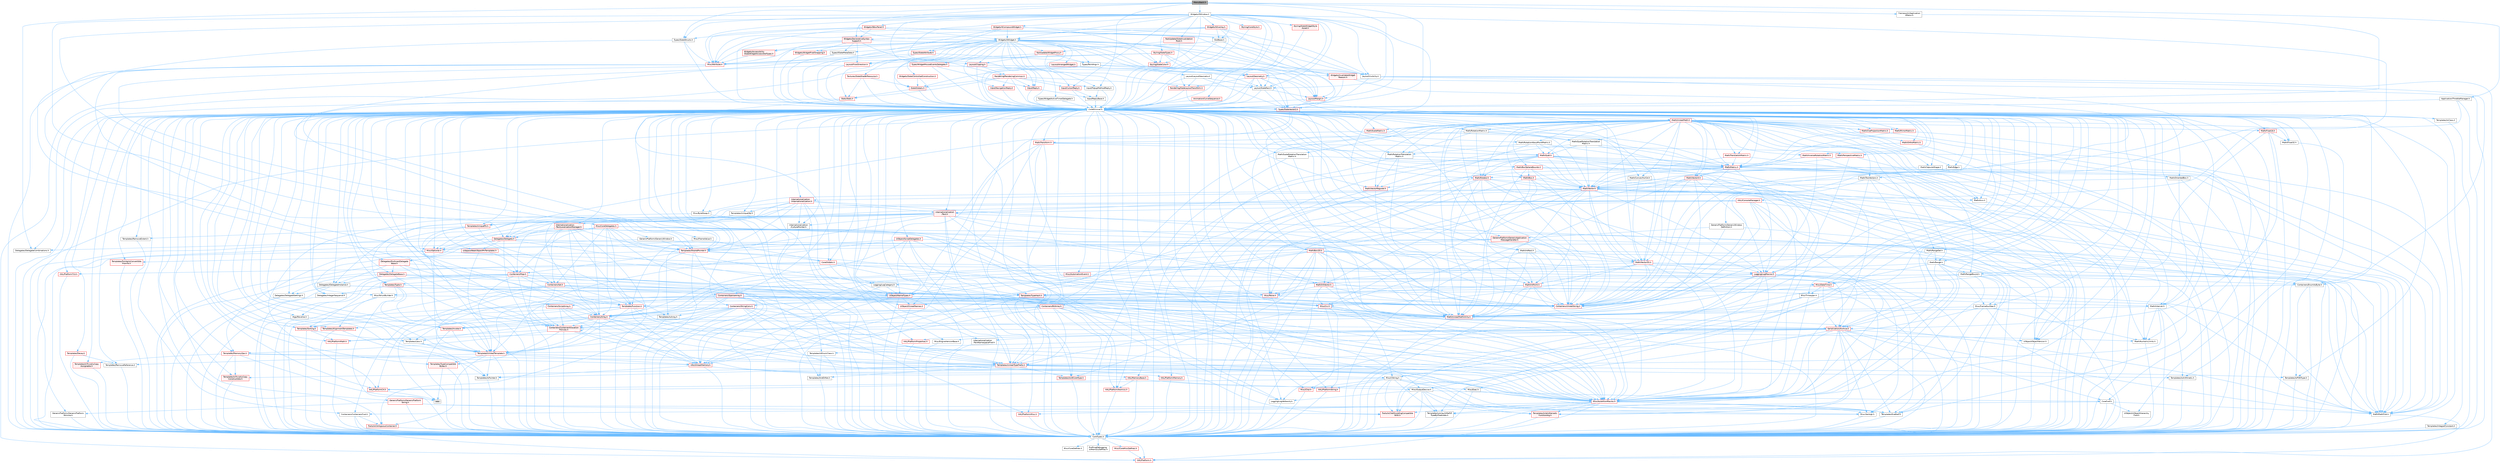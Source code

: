 digraph "MenuStack.h"
{
 // INTERACTIVE_SVG=YES
 // LATEX_PDF_SIZE
  bgcolor="transparent";
  edge [fontname=Helvetica,fontsize=10,labelfontname=Helvetica,labelfontsize=10];
  node [fontname=Helvetica,fontsize=10,shape=box,height=0.2,width=0.4];
  Node1 [id="Node000001",label="MenuStack.h",height=0.2,width=0.4,color="gray40", fillcolor="grey60", style="filled", fontcolor="black",tooltip=" "];
  Node1 -> Node2 [id="edge1_Node000001_Node000002",color="steelblue1",style="solid",tooltip=" "];
  Node2 [id="Node000002",label="CoreMinimal.h",height=0.2,width=0.4,color="grey40", fillcolor="white", style="filled",URL="$d7/d67/CoreMinimal_8h.html",tooltip=" "];
  Node2 -> Node3 [id="edge2_Node000002_Node000003",color="steelblue1",style="solid",tooltip=" "];
  Node3 [id="Node000003",label="CoreTypes.h",height=0.2,width=0.4,color="grey40", fillcolor="white", style="filled",URL="$dc/dec/CoreTypes_8h.html",tooltip=" "];
  Node3 -> Node4 [id="edge3_Node000003_Node000004",color="steelblue1",style="solid",tooltip=" "];
  Node4 [id="Node000004",label="HAL/Platform.h",height=0.2,width=0.4,color="red", fillcolor="#FFF0F0", style="filled",URL="$d9/dd0/Platform_8h.html",tooltip=" "];
  Node3 -> Node14 [id="edge4_Node000003_Node000014",color="steelblue1",style="solid",tooltip=" "];
  Node14 [id="Node000014",label="ProfilingDebugging\l/UMemoryDefines.h",height=0.2,width=0.4,color="grey40", fillcolor="white", style="filled",URL="$d2/da2/UMemoryDefines_8h.html",tooltip=" "];
  Node3 -> Node15 [id="edge5_Node000003_Node000015",color="steelblue1",style="solid",tooltip=" "];
  Node15 [id="Node000015",label="Misc/CoreMiscDefines.h",height=0.2,width=0.4,color="red", fillcolor="#FFF0F0", style="filled",URL="$da/d38/CoreMiscDefines_8h.html",tooltip=" "];
  Node15 -> Node4 [id="edge6_Node000015_Node000004",color="steelblue1",style="solid",tooltip=" "];
  Node3 -> Node16 [id="edge7_Node000003_Node000016",color="steelblue1",style="solid",tooltip=" "];
  Node16 [id="Node000016",label="Misc/CoreDefines.h",height=0.2,width=0.4,color="grey40", fillcolor="white", style="filled",URL="$d3/dd2/CoreDefines_8h.html",tooltip=" "];
  Node2 -> Node17 [id="edge8_Node000002_Node000017",color="steelblue1",style="solid",tooltip=" "];
  Node17 [id="Node000017",label="CoreFwd.h",height=0.2,width=0.4,color="grey40", fillcolor="white", style="filled",URL="$d1/d1e/CoreFwd_8h.html",tooltip=" "];
  Node17 -> Node3 [id="edge9_Node000017_Node000003",color="steelblue1",style="solid",tooltip=" "];
  Node17 -> Node18 [id="edge10_Node000017_Node000018",color="steelblue1",style="solid",tooltip=" "];
  Node18 [id="Node000018",label="Containers/ContainersFwd.h",height=0.2,width=0.4,color="grey40", fillcolor="white", style="filled",URL="$d4/d0a/ContainersFwd_8h.html",tooltip=" "];
  Node18 -> Node4 [id="edge11_Node000018_Node000004",color="steelblue1",style="solid",tooltip=" "];
  Node18 -> Node3 [id="edge12_Node000018_Node000003",color="steelblue1",style="solid",tooltip=" "];
  Node18 -> Node19 [id="edge13_Node000018_Node000019",color="steelblue1",style="solid",tooltip=" "];
  Node19 [id="Node000019",label="Traits/IsContiguousContainer.h",height=0.2,width=0.4,color="red", fillcolor="#FFF0F0", style="filled",URL="$d5/d3c/IsContiguousContainer_8h.html",tooltip=" "];
  Node19 -> Node3 [id="edge14_Node000019_Node000003",color="steelblue1",style="solid",tooltip=" "];
  Node17 -> Node22 [id="edge15_Node000017_Node000022",color="steelblue1",style="solid",tooltip=" "];
  Node22 [id="Node000022",label="Math/MathFwd.h",height=0.2,width=0.4,color="grey40", fillcolor="white", style="filled",URL="$d2/d10/MathFwd_8h.html",tooltip=" "];
  Node22 -> Node4 [id="edge16_Node000022_Node000004",color="steelblue1",style="solid",tooltip=" "];
  Node17 -> Node23 [id="edge17_Node000017_Node000023",color="steelblue1",style="solid",tooltip=" "];
  Node23 [id="Node000023",label="UObject/UObjectHierarchy\lFwd.h",height=0.2,width=0.4,color="grey40", fillcolor="white", style="filled",URL="$d3/d13/UObjectHierarchyFwd_8h.html",tooltip=" "];
  Node2 -> Node23 [id="edge18_Node000002_Node000023",color="steelblue1",style="solid",tooltip=" "];
  Node2 -> Node18 [id="edge19_Node000002_Node000018",color="steelblue1",style="solid",tooltip=" "];
  Node2 -> Node24 [id="edge20_Node000002_Node000024",color="steelblue1",style="solid",tooltip=" "];
  Node24 [id="Node000024",label="Misc/VarArgs.h",height=0.2,width=0.4,color="grey40", fillcolor="white", style="filled",URL="$d5/d6f/VarArgs_8h.html",tooltip=" "];
  Node24 -> Node3 [id="edge21_Node000024_Node000003",color="steelblue1",style="solid",tooltip=" "];
  Node2 -> Node25 [id="edge22_Node000002_Node000025",color="steelblue1",style="solid",tooltip=" "];
  Node25 [id="Node000025",label="Logging/LogVerbosity.h",height=0.2,width=0.4,color="grey40", fillcolor="white", style="filled",URL="$d2/d8f/LogVerbosity_8h.html",tooltip=" "];
  Node25 -> Node3 [id="edge23_Node000025_Node000003",color="steelblue1",style="solid",tooltip=" "];
  Node2 -> Node26 [id="edge24_Node000002_Node000026",color="steelblue1",style="solid",tooltip=" "];
  Node26 [id="Node000026",label="Misc/OutputDevice.h",height=0.2,width=0.4,color="grey40", fillcolor="white", style="filled",URL="$d7/d32/OutputDevice_8h.html",tooltip=" "];
  Node26 -> Node17 [id="edge25_Node000026_Node000017",color="steelblue1",style="solid",tooltip=" "];
  Node26 -> Node3 [id="edge26_Node000026_Node000003",color="steelblue1",style="solid",tooltip=" "];
  Node26 -> Node25 [id="edge27_Node000026_Node000025",color="steelblue1",style="solid",tooltip=" "];
  Node26 -> Node24 [id="edge28_Node000026_Node000024",color="steelblue1",style="solid",tooltip=" "];
  Node26 -> Node27 [id="edge29_Node000026_Node000027",color="steelblue1",style="solid",tooltip=" "];
  Node27 [id="Node000027",label="Templates/IsArrayOrRefOf\lTypeByPredicate.h",height=0.2,width=0.4,color="grey40", fillcolor="white", style="filled",URL="$d6/da1/IsArrayOrRefOfTypeByPredicate_8h.html",tooltip=" "];
  Node27 -> Node3 [id="edge30_Node000027_Node000003",color="steelblue1",style="solid",tooltip=" "];
  Node26 -> Node28 [id="edge31_Node000026_Node000028",color="steelblue1",style="solid",tooltip=" "];
  Node28 [id="Node000028",label="Templates/IsValidVariadic\lFunctionArg.h",height=0.2,width=0.4,color="red", fillcolor="#FFF0F0", style="filled",URL="$d0/dc8/IsValidVariadicFunctionArg_8h.html",tooltip=" "];
  Node28 -> Node3 [id="edge32_Node000028_Node000003",color="steelblue1",style="solid",tooltip=" "];
  Node26 -> Node30 [id="edge33_Node000026_Node000030",color="steelblue1",style="solid",tooltip=" "];
  Node30 [id="Node000030",label="Traits/IsCharEncodingCompatible\lWith.h",height=0.2,width=0.4,color="red", fillcolor="#FFF0F0", style="filled",URL="$df/dd1/IsCharEncodingCompatibleWith_8h.html",tooltip=" "];
  Node2 -> Node32 [id="edge34_Node000002_Node000032",color="steelblue1",style="solid",tooltip=" "];
  Node32 [id="Node000032",label="HAL/PlatformCrt.h",height=0.2,width=0.4,color="red", fillcolor="#FFF0F0", style="filled",URL="$d8/d75/PlatformCrt_8h.html",tooltip=" "];
  Node32 -> Node33 [id="edge35_Node000032_Node000033",color="steelblue1",style="solid",tooltip=" "];
  Node33 [id="Node000033",label="new",height=0.2,width=0.4,color="grey60", fillcolor="#E0E0E0", style="filled",tooltip=" "];
  Node2 -> Node42 [id="edge36_Node000002_Node000042",color="steelblue1",style="solid",tooltip=" "];
  Node42 [id="Node000042",label="HAL/PlatformMisc.h",height=0.2,width=0.4,color="red", fillcolor="#FFF0F0", style="filled",URL="$d0/df5/PlatformMisc_8h.html",tooltip=" "];
  Node42 -> Node3 [id="edge37_Node000042_Node000003",color="steelblue1",style="solid",tooltip=" "];
  Node2 -> Node61 [id="edge38_Node000002_Node000061",color="steelblue1",style="solid",tooltip=" "];
  Node61 [id="Node000061",label="Misc/AssertionMacros.h",height=0.2,width=0.4,color="red", fillcolor="#FFF0F0", style="filled",URL="$d0/dfa/AssertionMacros_8h.html",tooltip=" "];
  Node61 -> Node3 [id="edge39_Node000061_Node000003",color="steelblue1",style="solid",tooltip=" "];
  Node61 -> Node4 [id="edge40_Node000061_Node000004",color="steelblue1",style="solid",tooltip=" "];
  Node61 -> Node42 [id="edge41_Node000061_Node000042",color="steelblue1",style="solid",tooltip=" "];
  Node61 -> Node62 [id="edge42_Node000061_Node000062",color="steelblue1",style="solid",tooltip=" "];
  Node62 [id="Node000062",label="Templates/EnableIf.h",height=0.2,width=0.4,color="grey40", fillcolor="white", style="filled",URL="$d7/d60/EnableIf_8h.html",tooltip=" "];
  Node62 -> Node3 [id="edge43_Node000062_Node000003",color="steelblue1",style="solid",tooltip=" "];
  Node61 -> Node27 [id="edge44_Node000061_Node000027",color="steelblue1",style="solid",tooltip=" "];
  Node61 -> Node28 [id="edge45_Node000061_Node000028",color="steelblue1",style="solid",tooltip=" "];
  Node61 -> Node30 [id="edge46_Node000061_Node000030",color="steelblue1",style="solid",tooltip=" "];
  Node61 -> Node24 [id="edge47_Node000061_Node000024",color="steelblue1",style="solid",tooltip=" "];
  Node2 -> Node70 [id="edge48_Node000002_Node000070",color="steelblue1",style="solid",tooltip=" "];
  Node70 [id="Node000070",label="Templates/IsPointer.h",height=0.2,width=0.4,color="grey40", fillcolor="white", style="filled",URL="$d7/d05/IsPointer_8h.html",tooltip=" "];
  Node70 -> Node3 [id="edge49_Node000070_Node000003",color="steelblue1",style="solid",tooltip=" "];
  Node2 -> Node71 [id="edge50_Node000002_Node000071",color="steelblue1",style="solid",tooltip=" "];
  Node71 [id="Node000071",label="HAL/PlatformMemory.h",height=0.2,width=0.4,color="red", fillcolor="#FFF0F0", style="filled",URL="$de/d68/PlatformMemory_8h.html",tooltip=" "];
  Node71 -> Node3 [id="edge51_Node000071_Node000003",color="steelblue1",style="solid",tooltip=" "];
  Node2 -> Node54 [id="edge52_Node000002_Node000054",color="steelblue1",style="solid",tooltip=" "];
  Node54 [id="Node000054",label="HAL/PlatformAtomics.h",height=0.2,width=0.4,color="red", fillcolor="#FFF0F0", style="filled",URL="$d3/d36/PlatformAtomics_8h.html",tooltip=" "];
  Node54 -> Node3 [id="edge53_Node000054_Node000003",color="steelblue1",style="solid",tooltip=" "];
  Node2 -> Node76 [id="edge54_Node000002_Node000076",color="steelblue1",style="solid",tooltip=" "];
  Node76 [id="Node000076",label="Misc/Exec.h",height=0.2,width=0.4,color="grey40", fillcolor="white", style="filled",URL="$de/ddb/Exec_8h.html",tooltip=" "];
  Node76 -> Node3 [id="edge55_Node000076_Node000003",color="steelblue1",style="solid",tooltip=" "];
  Node76 -> Node61 [id="edge56_Node000076_Node000061",color="steelblue1",style="solid",tooltip=" "];
  Node2 -> Node77 [id="edge57_Node000002_Node000077",color="steelblue1",style="solid",tooltip=" "];
  Node77 [id="Node000077",label="HAL/MemoryBase.h",height=0.2,width=0.4,color="red", fillcolor="#FFF0F0", style="filled",URL="$d6/d9f/MemoryBase_8h.html",tooltip=" "];
  Node77 -> Node3 [id="edge58_Node000077_Node000003",color="steelblue1",style="solid",tooltip=" "];
  Node77 -> Node54 [id="edge59_Node000077_Node000054",color="steelblue1",style="solid",tooltip=" "];
  Node77 -> Node32 [id="edge60_Node000077_Node000032",color="steelblue1",style="solid",tooltip=" "];
  Node77 -> Node76 [id="edge61_Node000077_Node000076",color="steelblue1",style="solid",tooltip=" "];
  Node77 -> Node26 [id="edge62_Node000077_Node000026",color="steelblue1",style="solid",tooltip=" "];
  Node2 -> Node87 [id="edge63_Node000002_Node000087",color="steelblue1",style="solid",tooltip=" "];
  Node87 [id="Node000087",label="HAL/UnrealMemory.h",height=0.2,width=0.4,color="red", fillcolor="#FFF0F0", style="filled",URL="$d9/d96/UnrealMemory_8h.html",tooltip=" "];
  Node87 -> Node3 [id="edge64_Node000087_Node000003",color="steelblue1",style="solid",tooltip=" "];
  Node87 -> Node77 [id="edge65_Node000087_Node000077",color="steelblue1",style="solid",tooltip=" "];
  Node87 -> Node71 [id="edge66_Node000087_Node000071",color="steelblue1",style="solid",tooltip=" "];
  Node87 -> Node70 [id="edge67_Node000087_Node000070",color="steelblue1",style="solid",tooltip=" "];
  Node2 -> Node89 [id="edge68_Node000002_Node000089",color="steelblue1",style="solid",tooltip=" "];
  Node89 [id="Node000089",label="Templates/IsArithmetic.h",height=0.2,width=0.4,color="grey40", fillcolor="white", style="filled",URL="$d2/d5d/IsArithmetic_8h.html",tooltip=" "];
  Node89 -> Node3 [id="edge69_Node000089_Node000003",color="steelblue1",style="solid",tooltip=" "];
  Node2 -> Node83 [id="edge70_Node000002_Node000083",color="steelblue1",style="solid",tooltip=" "];
  Node83 [id="Node000083",label="Templates/AndOrNot.h",height=0.2,width=0.4,color="grey40", fillcolor="white", style="filled",URL="$db/d0a/AndOrNot_8h.html",tooltip=" "];
  Node83 -> Node3 [id="edge71_Node000083_Node000003",color="steelblue1",style="solid",tooltip=" "];
  Node2 -> Node90 [id="edge72_Node000002_Node000090",color="steelblue1",style="solid",tooltip=" "];
  Node90 [id="Node000090",label="Templates/IsPODType.h",height=0.2,width=0.4,color="grey40", fillcolor="white", style="filled",URL="$d7/db1/IsPODType_8h.html",tooltip=" "];
  Node90 -> Node3 [id="edge73_Node000090_Node000003",color="steelblue1",style="solid",tooltip=" "];
  Node2 -> Node91 [id="edge74_Node000002_Node000091",color="steelblue1",style="solid",tooltip=" "];
  Node91 [id="Node000091",label="Templates/IsUECoreType.h",height=0.2,width=0.4,color="red", fillcolor="#FFF0F0", style="filled",URL="$d1/db8/IsUECoreType_8h.html",tooltip=" "];
  Node91 -> Node3 [id="edge75_Node000091_Node000003",color="steelblue1",style="solid",tooltip=" "];
  Node2 -> Node84 [id="edge76_Node000002_Node000084",color="steelblue1",style="solid",tooltip=" "];
  Node84 [id="Node000084",label="Templates/IsTriviallyCopy\lConstructible.h",height=0.2,width=0.4,color="red", fillcolor="#FFF0F0", style="filled",URL="$d3/d78/IsTriviallyCopyConstructible_8h.html",tooltip=" "];
  Node84 -> Node3 [id="edge77_Node000084_Node000003",color="steelblue1",style="solid",tooltip=" "];
  Node2 -> Node92 [id="edge78_Node000002_Node000092",color="steelblue1",style="solid",tooltip=" "];
  Node92 [id="Node000092",label="Templates/UnrealTypeTraits.h",height=0.2,width=0.4,color="red", fillcolor="#FFF0F0", style="filled",URL="$d2/d2d/UnrealTypeTraits_8h.html",tooltip=" "];
  Node92 -> Node3 [id="edge79_Node000092_Node000003",color="steelblue1",style="solid",tooltip=" "];
  Node92 -> Node70 [id="edge80_Node000092_Node000070",color="steelblue1",style="solid",tooltip=" "];
  Node92 -> Node61 [id="edge81_Node000092_Node000061",color="steelblue1",style="solid",tooltip=" "];
  Node92 -> Node83 [id="edge82_Node000092_Node000083",color="steelblue1",style="solid",tooltip=" "];
  Node92 -> Node62 [id="edge83_Node000092_Node000062",color="steelblue1",style="solid",tooltip=" "];
  Node92 -> Node89 [id="edge84_Node000092_Node000089",color="steelblue1",style="solid",tooltip=" "];
  Node92 -> Node90 [id="edge85_Node000092_Node000090",color="steelblue1",style="solid",tooltip=" "];
  Node92 -> Node91 [id="edge86_Node000092_Node000091",color="steelblue1",style="solid",tooltip=" "];
  Node92 -> Node84 [id="edge87_Node000092_Node000084",color="steelblue1",style="solid",tooltip=" "];
  Node2 -> Node62 [id="edge88_Node000002_Node000062",color="steelblue1",style="solid",tooltip=" "];
  Node2 -> Node94 [id="edge89_Node000002_Node000094",color="steelblue1",style="solid",tooltip=" "];
  Node94 [id="Node000094",label="Templates/RemoveReference.h",height=0.2,width=0.4,color="grey40", fillcolor="white", style="filled",URL="$da/dbe/RemoveReference_8h.html",tooltip=" "];
  Node94 -> Node3 [id="edge90_Node000094_Node000003",color="steelblue1",style="solid",tooltip=" "];
  Node2 -> Node95 [id="edge91_Node000002_Node000095",color="steelblue1",style="solid",tooltip=" "];
  Node95 [id="Node000095",label="Templates/IntegralConstant.h",height=0.2,width=0.4,color="grey40", fillcolor="white", style="filled",URL="$db/d1b/IntegralConstant_8h.html",tooltip=" "];
  Node95 -> Node3 [id="edge92_Node000095_Node000003",color="steelblue1",style="solid",tooltip=" "];
  Node2 -> Node96 [id="edge93_Node000002_Node000096",color="steelblue1",style="solid",tooltip=" "];
  Node96 [id="Node000096",label="Templates/IsClass.h",height=0.2,width=0.4,color="grey40", fillcolor="white", style="filled",URL="$db/dcb/IsClass_8h.html",tooltip=" "];
  Node96 -> Node3 [id="edge94_Node000096_Node000003",color="steelblue1",style="solid",tooltip=" "];
  Node2 -> Node97 [id="edge95_Node000002_Node000097",color="steelblue1",style="solid",tooltip=" "];
  Node97 [id="Node000097",label="Templates/TypeCompatible\lBytes.h",height=0.2,width=0.4,color="red", fillcolor="#FFF0F0", style="filled",URL="$df/d0a/TypeCompatibleBytes_8h.html",tooltip=" "];
  Node97 -> Node3 [id="edge96_Node000097_Node000003",color="steelblue1",style="solid",tooltip=" "];
  Node97 -> Node33 [id="edge97_Node000097_Node000033",color="steelblue1",style="solid",tooltip=" "];
  Node2 -> Node19 [id="edge98_Node000002_Node000019",color="steelblue1",style="solid",tooltip=" "];
  Node2 -> Node98 [id="edge99_Node000002_Node000098",color="steelblue1",style="solid",tooltip=" "];
  Node98 [id="Node000098",label="Templates/UnrealTemplate.h",height=0.2,width=0.4,color="red", fillcolor="#FFF0F0", style="filled",URL="$d4/d24/UnrealTemplate_8h.html",tooltip=" "];
  Node98 -> Node3 [id="edge100_Node000098_Node000003",color="steelblue1",style="solid",tooltip=" "];
  Node98 -> Node70 [id="edge101_Node000098_Node000070",color="steelblue1",style="solid",tooltip=" "];
  Node98 -> Node87 [id="edge102_Node000098_Node000087",color="steelblue1",style="solid",tooltip=" "];
  Node98 -> Node92 [id="edge103_Node000098_Node000092",color="steelblue1",style="solid",tooltip=" "];
  Node98 -> Node94 [id="edge104_Node000098_Node000094",color="steelblue1",style="solid",tooltip=" "];
  Node98 -> Node97 [id="edge105_Node000098_Node000097",color="steelblue1",style="solid",tooltip=" "];
  Node98 -> Node19 [id="edge106_Node000098_Node000019",color="steelblue1",style="solid",tooltip=" "];
  Node2 -> Node47 [id="edge107_Node000002_Node000047",color="steelblue1",style="solid",tooltip=" "];
  Node47 [id="Node000047",label="Math/NumericLimits.h",height=0.2,width=0.4,color="grey40", fillcolor="white", style="filled",URL="$df/d1b/NumericLimits_8h.html",tooltip=" "];
  Node47 -> Node3 [id="edge108_Node000047_Node000003",color="steelblue1",style="solid",tooltip=" "];
  Node2 -> Node102 [id="edge109_Node000002_Node000102",color="steelblue1",style="solid",tooltip=" "];
  Node102 [id="Node000102",label="HAL/PlatformMath.h",height=0.2,width=0.4,color="red", fillcolor="#FFF0F0", style="filled",URL="$dc/d53/PlatformMath_8h.html",tooltip=" "];
  Node102 -> Node3 [id="edge110_Node000102_Node000003",color="steelblue1",style="solid",tooltip=" "];
  Node2 -> Node85 [id="edge111_Node000002_Node000085",color="steelblue1",style="solid",tooltip=" "];
  Node85 [id="Node000085",label="Templates/IsTriviallyCopy\lAssignable.h",height=0.2,width=0.4,color="red", fillcolor="#FFF0F0", style="filled",URL="$d2/df2/IsTriviallyCopyAssignable_8h.html",tooltip=" "];
  Node85 -> Node3 [id="edge112_Node000085_Node000003",color="steelblue1",style="solid",tooltip=" "];
  Node2 -> Node110 [id="edge113_Node000002_Node000110",color="steelblue1",style="solid",tooltip=" "];
  Node110 [id="Node000110",label="Templates/MemoryOps.h",height=0.2,width=0.4,color="red", fillcolor="#FFF0F0", style="filled",URL="$db/dea/MemoryOps_8h.html",tooltip=" "];
  Node110 -> Node3 [id="edge114_Node000110_Node000003",color="steelblue1",style="solid",tooltip=" "];
  Node110 -> Node87 [id="edge115_Node000110_Node000087",color="steelblue1",style="solid",tooltip=" "];
  Node110 -> Node85 [id="edge116_Node000110_Node000085",color="steelblue1",style="solid",tooltip=" "];
  Node110 -> Node84 [id="edge117_Node000110_Node000084",color="steelblue1",style="solid",tooltip=" "];
  Node110 -> Node92 [id="edge118_Node000110_Node000092",color="steelblue1",style="solid",tooltip=" "];
  Node110 -> Node33 [id="edge119_Node000110_Node000033",color="steelblue1",style="solid",tooltip=" "];
  Node2 -> Node111 [id="edge120_Node000002_Node000111",color="steelblue1",style="solid",tooltip=" "];
  Node111 [id="Node000111",label="Containers/ContainerAllocation\lPolicies.h",height=0.2,width=0.4,color="red", fillcolor="#FFF0F0", style="filled",URL="$d7/dff/ContainerAllocationPolicies_8h.html",tooltip=" "];
  Node111 -> Node3 [id="edge121_Node000111_Node000003",color="steelblue1",style="solid",tooltip=" "];
  Node111 -> Node111 [id="edge122_Node000111_Node000111",color="steelblue1",style="solid",tooltip=" "];
  Node111 -> Node102 [id="edge123_Node000111_Node000102",color="steelblue1",style="solid",tooltip=" "];
  Node111 -> Node87 [id="edge124_Node000111_Node000087",color="steelblue1",style="solid",tooltip=" "];
  Node111 -> Node47 [id="edge125_Node000111_Node000047",color="steelblue1",style="solid",tooltip=" "];
  Node111 -> Node61 [id="edge126_Node000111_Node000061",color="steelblue1",style="solid",tooltip=" "];
  Node111 -> Node110 [id="edge127_Node000111_Node000110",color="steelblue1",style="solid",tooltip=" "];
  Node111 -> Node97 [id="edge128_Node000111_Node000097",color="steelblue1",style="solid",tooltip=" "];
  Node2 -> Node114 [id="edge129_Node000002_Node000114",color="steelblue1",style="solid",tooltip=" "];
  Node114 [id="Node000114",label="Templates/IsEnumClass.h",height=0.2,width=0.4,color="grey40", fillcolor="white", style="filled",URL="$d7/d15/IsEnumClass_8h.html",tooltip=" "];
  Node114 -> Node3 [id="edge130_Node000114_Node000003",color="steelblue1",style="solid",tooltip=" "];
  Node114 -> Node83 [id="edge131_Node000114_Node000083",color="steelblue1",style="solid",tooltip=" "];
  Node2 -> Node115 [id="edge132_Node000002_Node000115",color="steelblue1",style="solid",tooltip=" "];
  Node115 [id="Node000115",label="HAL/PlatformProperties.h",height=0.2,width=0.4,color="red", fillcolor="#FFF0F0", style="filled",URL="$d9/db0/PlatformProperties_8h.html",tooltip=" "];
  Node115 -> Node3 [id="edge133_Node000115_Node000003",color="steelblue1",style="solid",tooltip=" "];
  Node2 -> Node118 [id="edge134_Node000002_Node000118",color="steelblue1",style="solid",tooltip=" "];
  Node118 [id="Node000118",label="Misc/EngineVersionBase.h",height=0.2,width=0.4,color="grey40", fillcolor="white", style="filled",URL="$d5/d2b/EngineVersionBase_8h.html",tooltip=" "];
  Node118 -> Node3 [id="edge135_Node000118_Node000003",color="steelblue1",style="solid",tooltip=" "];
  Node2 -> Node119 [id="edge136_Node000002_Node000119",color="steelblue1",style="solid",tooltip=" "];
  Node119 [id="Node000119",label="Internationalization\l/TextNamespaceFwd.h",height=0.2,width=0.4,color="grey40", fillcolor="white", style="filled",URL="$d8/d97/TextNamespaceFwd_8h.html",tooltip=" "];
  Node119 -> Node3 [id="edge137_Node000119_Node000003",color="steelblue1",style="solid",tooltip=" "];
  Node2 -> Node120 [id="edge138_Node000002_Node000120",color="steelblue1",style="solid",tooltip=" "];
  Node120 [id="Node000120",label="Serialization/Archive.h",height=0.2,width=0.4,color="red", fillcolor="#FFF0F0", style="filled",URL="$d7/d3b/Archive_8h.html",tooltip=" "];
  Node120 -> Node17 [id="edge139_Node000120_Node000017",color="steelblue1",style="solid",tooltip=" "];
  Node120 -> Node3 [id="edge140_Node000120_Node000003",color="steelblue1",style="solid",tooltip=" "];
  Node120 -> Node115 [id="edge141_Node000120_Node000115",color="steelblue1",style="solid",tooltip=" "];
  Node120 -> Node119 [id="edge142_Node000120_Node000119",color="steelblue1",style="solid",tooltip=" "];
  Node120 -> Node22 [id="edge143_Node000120_Node000022",color="steelblue1",style="solid",tooltip=" "];
  Node120 -> Node61 [id="edge144_Node000120_Node000061",color="steelblue1",style="solid",tooltip=" "];
  Node120 -> Node118 [id="edge145_Node000120_Node000118",color="steelblue1",style="solid",tooltip=" "];
  Node120 -> Node24 [id="edge146_Node000120_Node000024",color="steelblue1",style="solid",tooltip=" "];
  Node120 -> Node62 [id="edge147_Node000120_Node000062",color="steelblue1",style="solid",tooltip=" "];
  Node120 -> Node27 [id="edge148_Node000120_Node000027",color="steelblue1",style="solid",tooltip=" "];
  Node120 -> Node114 [id="edge149_Node000120_Node000114",color="steelblue1",style="solid",tooltip=" "];
  Node120 -> Node28 [id="edge150_Node000120_Node000028",color="steelblue1",style="solid",tooltip=" "];
  Node120 -> Node98 [id="edge151_Node000120_Node000098",color="steelblue1",style="solid",tooltip=" "];
  Node120 -> Node30 [id="edge152_Node000120_Node000030",color="steelblue1",style="solid",tooltip=" "];
  Node120 -> Node123 [id="edge153_Node000120_Node000123",color="steelblue1",style="solid",tooltip=" "];
  Node123 [id="Node000123",label="UObject/ObjectVersion.h",height=0.2,width=0.4,color="grey40", fillcolor="white", style="filled",URL="$da/d63/ObjectVersion_8h.html",tooltip=" "];
  Node123 -> Node3 [id="edge154_Node000123_Node000003",color="steelblue1",style="solid",tooltip=" "];
  Node2 -> Node124 [id="edge155_Node000002_Node000124",color="steelblue1",style="solid",tooltip=" "];
  Node124 [id="Node000124",label="Templates/Less.h",height=0.2,width=0.4,color="grey40", fillcolor="white", style="filled",URL="$de/dc8/Less_8h.html",tooltip=" "];
  Node124 -> Node3 [id="edge156_Node000124_Node000003",color="steelblue1",style="solid",tooltip=" "];
  Node124 -> Node98 [id="edge157_Node000124_Node000098",color="steelblue1",style="solid",tooltip=" "];
  Node2 -> Node125 [id="edge158_Node000002_Node000125",color="steelblue1",style="solid",tooltip=" "];
  Node125 [id="Node000125",label="Templates/Sorting.h",height=0.2,width=0.4,color="red", fillcolor="#FFF0F0", style="filled",URL="$d3/d9e/Sorting_8h.html",tooltip=" "];
  Node125 -> Node3 [id="edge159_Node000125_Node000003",color="steelblue1",style="solid",tooltip=" "];
  Node125 -> Node102 [id="edge160_Node000125_Node000102",color="steelblue1",style="solid",tooltip=" "];
  Node125 -> Node124 [id="edge161_Node000125_Node000124",color="steelblue1",style="solid",tooltip=" "];
  Node2 -> Node136 [id="edge162_Node000002_Node000136",color="steelblue1",style="solid",tooltip=" "];
  Node136 [id="Node000136",label="Misc/Char.h",height=0.2,width=0.4,color="red", fillcolor="#FFF0F0", style="filled",URL="$d0/d58/Char_8h.html",tooltip=" "];
  Node136 -> Node3 [id="edge163_Node000136_Node000003",color="steelblue1",style="solid",tooltip=" "];
  Node2 -> Node139 [id="edge164_Node000002_Node000139",color="steelblue1",style="solid",tooltip=" "];
  Node139 [id="Node000139",label="GenericPlatform/GenericPlatform\lStricmp.h",height=0.2,width=0.4,color="grey40", fillcolor="white", style="filled",URL="$d2/d86/GenericPlatformStricmp_8h.html",tooltip=" "];
  Node139 -> Node3 [id="edge165_Node000139_Node000003",color="steelblue1",style="solid",tooltip=" "];
  Node2 -> Node140 [id="edge166_Node000002_Node000140",color="steelblue1",style="solid",tooltip=" "];
  Node140 [id="Node000140",label="GenericPlatform/GenericPlatform\lString.h",height=0.2,width=0.4,color="red", fillcolor="#FFF0F0", style="filled",URL="$dd/d20/GenericPlatformString_8h.html",tooltip=" "];
  Node140 -> Node3 [id="edge167_Node000140_Node000003",color="steelblue1",style="solid",tooltip=" "];
  Node140 -> Node139 [id="edge168_Node000140_Node000139",color="steelblue1",style="solid",tooltip=" "];
  Node140 -> Node62 [id="edge169_Node000140_Node000062",color="steelblue1",style="solid",tooltip=" "];
  Node140 -> Node30 [id="edge170_Node000140_Node000030",color="steelblue1",style="solid",tooltip=" "];
  Node2 -> Node73 [id="edge171_Node000002_Node000073",color="steelblue1",style="solid",tooltip=" "];
  Node73 [id="Node000073",label="HAL/PlatformString.h",height=0.2,width=0.4,color="red", fillcolor="#FFF0F0", style="filled",URL="$db/db5/PlatformString_8h.html",tooltip=" "];
  Node73 -> Node3 [id="edge172_Node000073_Node000003",color="steelblue1",style="solid",tooltip=" "];
  Node2 -> Node143 [id="edge173_Node000002_Node000143",color="steelblue1",style="solid",tooltip=" "];
  Node143 [id="Node000143",label="Misc/CString.h",height=0.2,width=0.4,color="grey40", fillcolor="white", style="filled",URL="$d2/d49/CString_8h.html",tooltip=" "];
  Node143 -> Node3 [id="edge174_Node000143_Node000003",color="steelblue1",style="solid",tooltip=" "];
  Node143 -> Node32 [id="edge175_Node000143_Node000032",color="steelblue1",style="solid",tooltip=" "];
  Node143 -> Node73 [id="edge176_Node000143_Node000073",color="steelblue1",style="solid",tooltip=" "];
  Node143 -> Node61 [id="edge177_Node000143_Node000061",color="steelblue1",style="solid",tooltip=" "];
  Node143 -> Node136 [id="edge178_Node000143_Node000136",color="steelblue1",style="solid",tooltip=" "];
  Node143 -> Node24 [id="edge179_Node000143_Node000024",color="steelblue1",style="solid",tooltip=" "];
  Node143 -> Node27 [id="edge180_Node000143_Node000027",color="steelblue1",style="solid",tooltip=" "];
  Node143 -> Node28 [id="edge181_Node000143_Node000028",color="steelblue1",style="solid",tooltip=" "];
  Node143 -> Node30 [id="edge182_Node000143_Node000030",color="steelblue1",style="solid",tooltip=" "];
  Node2 -> Node144 [id="edge183_Node000002_Node000144",color="steelblue1",style="solid",tooltip=" "];
  Node144 [id="Node000144",label="Misc/Crc.h",height=0.2,width=0.4,color="red", fillcolor="#FFF0F0", style="filled",URL="$d4/dd2/Crc_8h.html",tooltip=" "];
  Node144 -> Node3 [id="edge184_Node000144_Node000003",color="steelblue1",style="solid",tooltip=" "];
  Node144 -> Node73 [id="edge185_Node000144_Node000073",color="steelblue1",style="solid",tooltip=" "];
  Node144 -> Node61 [id="edge186_Node000144_Node000061",color="steelblue1",style="solid",tooltip=" "];
  Node144 -> Node143 [id="edge187_Node000144_Node000143",color="steelblue1",style="solid",tooltip=" "];
  Node144 -> Node136 [id="edge188_Node000144_Node000136",color="steelblue1",style="solid",tooltip=" "];
  Node144 -> Node92 [id="edge189_Node000144_Node000092",color="steelblue1",style="solid",tooltip=" "];
  Node2 -> Node135 [id="edge190_Node000002_Node000135",color="steelblue1",style="solid",tooltip=" "];
  Node135 [id="Node000135",label="Math/UnrealMathUtility.h",height=0.2,width=0.4,color="red", fillcolor="#FFF0F0", style="filled",URL="$db/db8/UnrealMathUtility_8h.html",tooltip=" "];
  Node135 -> Node3 [id="edge191_Node000135_Node000003",color="steelblue1",style="solid",tooltip=" "];
  Node135 -> Node61 [id="edge192_Node000135_Node000061",color="steelblue1",style="solid",tooltip=" "];
  Node135 -> Node102 [id="edge193_Node000135_Node000102",color="steelblue1",style="solid",tooltip=" "];
  Node135 -> Node22 [id="edge194_Node000135_Node000022",color="steelblue1",style="solid",tooltip=" "];
  Node2 -> Node145 [id="edge195_Node000002_Node000145",color="steelblue1",style="solid",tooltip=" "];
  Node145 [id="Node000145",label="Containers/UnrealString.h",height=0.2,width=0.4,color="red", fillcolor="#FFF0F0", style="filled",URL="$d5/dba/UnrealString_8h.html",tooltip=" "];
  Node2 -> Node149 [id="edge196_Node000002_Node000149",color="steelblue1",style="solid",tooltip=" "];
  Node149 [id="Node000149",label="Containers/Array.h",height=0.2,width=0.4,color="red", fillcolor="#FFF0F0", style="filled",URL="$df/dd0/Array_8h.html",tooltip=" "];
  Node149 -> Node3 [id="edge197_Node000149_Node000003",color="steelblue1",style="solid",tooltip=" "];
  Node149 -> Node61 [id="edge198_Node000149_Node000061",color="steelblue1",style="solid",tooltip=" "];
  Node149 -> Node87 [id="edge199_Node000149_Node000087",color="steelblue1",style="solid",tooltip=" "];
  Node149 -> Node92 [id="edge200_Node000149_Node000092",color="steelblue1",style="solid",tooltip=" "];
  Node149 -> Node98 [id="edge201_Node000149_Node000098",color="steelblue1",style="solid",tooltip=" "];
  Node149 -> Node111 [id="edge202_Node000149_Node000111",color="steelblue1",style="solid",tooltip=" "];
  Node149 -> Node120 [id="edge203_Node000149_Node000120",color="steelblue1",style="solid",tooltip=" "];
  Node149 -> Node128 [id="edge204_Node000149_Node000128",color="steelblue1",style="solid",tooltip=" "];
  Node128 [id="Node000128",label="Templates/Invoke.h",height=0.2,width=0.4,color="red", fillcolor="#FFF0F0", style="filled",URL="$d7/deb/Invoke_8h.html",tooltip=" "];
  Node128 -> Node3 [id="edge205_Node000128_Node000003",color="steelblue1",style="solid",tooltip=" "];
  Node128 -> Node98 [id="edge206_Node000128_Node000098",color="steelblue1",style="solid",tooltip=" "];
  Node149 -> Node124 [id="edge207_Node000149_Node000124",color="steelblue1",style="solid",tooltip=" "];
  Node149 -> Node125 [id="edge208_Node000149_Node000125",color="steelblue1",style="solid",tooltip=" "];
  Node149 -> Node172 [id="edge209_Node000149_Node000172",color="steelblue1",style="solid",tooltip=" "];
  Node172 [id="Node000172",label="Templates/AlignmentTemplates.h",height=0.2,width=0.4,color="red", fillcolor="#FFF0F0", style="filled",URL="$dd/d32/AlignmentTemplates_8h.html",tooltip=" "];
  Node172 -> Node3 [id="edge210_Node000172_Node000003",color="steelblue1",style="solid",tooltip=" "];
  Node172 -> Node70 [id="edge211_Node000172_Node000070",color="steelblue1",style="solid",tooltip=" "];
  Node2 -> Node173 [id="edge212_Node000002_Node000173",color="steelblue1",style="solid",tooltip=" "];
  Node173 [id="Node000173",label="Misc/FrameNumber.h",height=0.2,width=0.4,color="grey40", fillcolor="white", style="filled",URL="$dd/dbd/FrameNumber_8h.html",tooltip=" "];
  Node173 -> Node3 [id="edge213_Node000173_Node000003",color="steelblue1",style="solid",tooltip=" "];
  Node173 -> Node47 [id="edge214_Node000173_Node000047",color="steelblue1",style="solid",tooltip=" "];
  Node173 -> Node135 [id="edge215_Node000173_Node000135",color="steelblue1",style="solid",tooltip=" "];
  Node173 -> Node62 [id="edge216_Node000173_Node000062",color="steelblue1",style="solid",tooltip=" "];
  Node173 -> Node92 [id="edge217_Node000173_Node000092",color="steelblue1",style="solid",tooltip=" "];
  Node2 -> Node174 [id="edge218_Node000002_Node000174",color="steelblue1",style="solid",tooltip=" "];
  Node174 [id="Node000174",label="Misc/Timespan.h",height=0.2,width=0.4,color="grey40", fillcolor="white", style="filled",URL="$da/dd9/Timespan_8h.html",tooltip=" "];
  Node174 -> Node3 [id="edge219_Node000174_Node000003",color="steelblue1",style="solid",tooltip=" "];
  Node174 -> Node175 [id="edge220_Node000174_Node000175",color="steelblue1",style="solid",tooltip=" "];
  Node175 [id="Node000175",label="Math/Interval.h",height=0.2,width=0.4,color="grey40", fillcolor="white", style="filled",URL="$d1/d55/Interval_8h.html",tooltip=" "];
  Node175 -> Node3 [id="edge221_Node000175_Node000003",color="steelblue1",style="solid",tooltip=" "];
  Node175 -> Node89 [id="edge222_Node000175_Node000089",color="steelblue1",style="solid",tooltip=" "];
  Node175 -> Node92 [id="edge223_Node000175_Node000092",color="steelblue1",style="solid",tooltip=" "];
  Node175 -> Node47 [id="edge224_Node000175_Node000047",color="steelblue1",style="solid",tooltip=" "];
  Node175 -> Node135 [id="edge225_Node000175_Node000135",color="steelblue1",style="solid",tooltip=" "];
  Node174 -> Node135 [id="edge226_Node000174_Node000135",color="steelblue1",style="solid",tooltip=" "];
  Node174 -> Node61 [id="edge227_Node000174_Node000061",color="steelblue1",style="solid",tooltip=" "];
  Node2 -> Node176 [id="edge228_Node000002_Node000176",color="steelblue1",style="solid",tooltip=" "];
  Node176 [id="Node000176",label="Containers/StringConv.h",height=0.2,width=0.4,color="red", fillcolor="#FFF0F0", style="filled",URL="$d3/ddf/StringConv_8h.html",tooltip=" "];
  Node176 -> Node3 [id="edge229_Node000176_Node000003",color="steelblue1",style="solid",tooltip=" "];
  Node176 -> Node61 [id="edge230_Node000176_Node000061",color="steelblue1",style="solid",tooltip=" "];
  Node176 -> Node111 [id="edge231_Node000176_Node000111",color="steelblue1",style="solid",tooltip=" "];
  Node176 -> Node149 [id="edge232_Node000176_Node000149",color="steelblue1",style="solid",tooltip=" "];
  Node176 -> Node143 [id="edge233_Node000176_Node000143",color="steelblue1",style="solid",tooltip=" "];
  Node176 -> Node177 [id="edge234_Node000176_Node000177",color="steelblue1",style="solid",tooltip=" "];
  Node177 [id="Node000177",label="Templates/IsArray.h",height=0.2,width=0.4,color="grey40", fillcolor="white", style="filled",URL="$d8/d8d/IsArray_8h.html",tooltip=" "];
  Node177 -> Node3 [id="edge235_Node000177_Node000003",color="steelblue1",style="solid",tooltip=" "];
  Node176 -> Node98 [id="edge236_Node000176_Node000098",color="steelblue1",style="solid",tooltip=" "];
  Node176 -> Node92 [id="edge237_Node000176_Node000092",color="steelblue1",style="solid",tooltip=" "];
  Node176 -> Node30 [id="edge238_Node000176_Node000030",color="steelblue1",style="solid",tooltip=" "];
  Node176 -> Node19 [id="edge239_Node000176_Node000019",color="steelblue1",style="solid",tooltip=" "];
  Node2 -> Node178 [id="edge240_Node000002_Node000178",color="steelblue1",style="solid",tooltip=" "];
  Node178 [id="Node000178",label="UObject/UnrealNames.h",height=0.2,width=0.4,color="red", fillcolor="#FFF0F0", style="filled",URL="$d8/db1/UnrealNames_8h.html",tooltip=" "];
  Node178 -> Node3 [id="edge241_Node000178_Node000003",color="steelblue1",style="solid",tooltip=" "];
  Node2 -> Node180 [id="edge242_Node000002_Node000180",color="steelblue1",style="solid",tooltip=" "];
  Node180 [id="Node000180",label="UObject/NameTypes.h",height=0.2,width=0.4,color="red", fillcolor="#FFF0F0", style="filled",URL="$d6/d35/NameTypes_8h.html",tooltip=" "];
  Node180 -> Node3 [id="edge243_Node000180_Node000003",color="steelblue1",style="solid",tooltip=" "];
  Node180 -> Node61 [id="edge244_Node000180_Node000061",color="steelblue1",style="solid",tooltip=" "];
  Node180 -> Node87 [id="edge245_Node000180_Node000087",color="steelblue1",style="solid",tooltip=" "];
  Node180 -> Node92 [id="edge246_Node000180_Node000092",color="steelblue1",style="solid",tooltip=" "];
  Node180 -> Node98 [id="edge247_Node000180_Node000098",color="steelblue1",style="solid",tooltip=" "];
  Node180 -> Node145 [id="edge248_Node000180_Node000145",color="steelblue1",style="solid",tooltip=" "];
  Node180 -> Node176 [id="edge249_Node000180_Node000176",color="steelblue1",style="solid",tooltip=" "];
  Node180 -> Node178 [id="edge250_Node000180_Node000178",color="steelblue1",style="solid",tooltip=" "];
  Node2 -> Node188 [id="edge251_Node000002_Node000188",color="steelblue1",style="solid",tooltip=" "];
  Node188 [id="Node000188",label="Misc/Parse.h",height=0.2,width=0.4,color="red", fillcolor="#FFF0F0", style="filled",URL="$dc/d71/Parse_8h.html",tooltip=" "];
  Node188 -> Node145 [id="edge252_Node000188_Node000145",color="steelblue1",style="solid",tooltip=" "];
  Node188 -> Node3 [id="edge253_Node000188_Node000003",color="steelblue1",style="solid",tooltip=" "];
  Node188 -> Node32 [id="edge254_Node000188_Node000032",color="steelblue1",style="solid",tooltip=" "];
  Node188 -> Node189 [id="edge255_Node000188_Node000189",color="steelblue1",style="solid",tooltip=" "];
  Node189 [id="Node000189",label="Templates/Function.h",height=0.2,width=0.4,color="red", fillcolor="#FFF0F0", style="filled",URL="$df/df5/Function_8h.html",tooltip=" "];
  Node189 -> Node3 [id="edge256_Node000189_Node000003",color="steelblue1",style="solid",tooltip=" "];
  Node189 -> Node61 [id="edge257_Node000189_Node000061",color="steelblue1",style="solid",tooltip=" "];
  Node189 -> Node87 [id="edge258_Node000189_Node000087",color="steelblue1",style="solid",tooltip=" "];
  Node189 -> Node92 [id="edge259_Node000189_Node000092",color="steelblue1",style="solid",tooltip=" "];
  Node189 -> Node128 [id="edge260_Node000189_Node000128",color="steelblue1",style="solid",tooltip=" "];
  Node189 -> Node98 [id="edge261_Node000189_Node000098",color="steelblue1",style="solid",tooltip=" "];
  Node189 -> Node135 [id="edge262_Node000189_Node000135",color="steelblue1",style="solid",tooltip=" "];
  Node189 -> Node33 [id="edge263_Node000189_Node000033",color="steelblue1",style="solid",tooltip=" "];
  Node2 -> Node172 [id="edge264_Node000002_Node000172",color="steelblue1",style="solid",tooltip=" "];
  Node2 -> Node191 [id="edge265_Node000002_Node000191",color="steelblue1",style="solid",tooltip=" "];
  Node191 [id="Node000191",label="Misc/StructBuilder.h",height=0.2,width=0.4,color="grey40", fillcolor="white", style="filled",URL="$d9/db3/StructBuilder_8h.html",tooltip=" "];
  Node191 -> Node3 [id="edge266_Node000191_Node000003",color="steelblue1",style="solid",tooltip=" "];
  Node191 -> Node135 [id="edge267_Node000191_Node000135",color="steelblue1",style="solid",tooltip=" "];
  Node191 -> Node172 [id="edge268_Node000191_Node000172",color="steelblue1",style="solid",tooltip=" "];
  Node2 -> Node104 [id="edge269_Node000002_Node000104",color="steelblue1",style="solid",tooltip=" "];
  Node104 [id="Node000104",label="Templates/Decay.h",height=0.2,width=0.4,color="red", fillcolor="#FFF0F0", style="filled",URL="$dd/d0f/Decay_8h.html",tooltip=" "];
  Node104 -> Node3 [id="edge270_Node000104_Node000003",color="steelblue1",style="solid",tooltip=" "];
  Node104 -> Node94 [id="edge271_Node000104_Node000094",color="steelblue1",style="solid",tooltip=" "];
  Node2 -> Node192 [id="edge272_Node000002_Node000192",color="steelblue1",style="solid",tooltip=" "];
  Node192 [id="Node000192",label="Templates/PointerIsConvertible\lFromTo.h",height=0.2,width=0.4,color="red", fillcolor="#FFF0F0", style="filled",URL="$d6/d65/PointerIsConvertibleFromTo_8h.html",tooltip=" "];
  Node192 -> Node3 [id="edge273_Node000192_Node000003",color="steelblue1",style="solid",tooltip=" "];
  Node2 -> Node128 [id="edge274_Node000002_Node000128",color="steelblue1",style="solid",tooltip=" "];
  Node2 -> Node189 [id="edge275_Node000002_Node000189",color="steelblue1",style="solid",tooltip=" "];
  Node2 -> Node161 [id="edge276_Node000002_Node000161",color="steelblue1",style="solid",tooltip=" "];
  Node161 [id="Node000161",label="Templates/TypeHash.h",height=0.2,width=0.4,color="red", fillcolor="#FFF0F0", style="filled",URL="$d1/d62/TypeHash_8h.html",tooltip=" "];
  Node161 -> Node3 [id="edge277_Node000161_Node000003",color="steelblue1",style="solid",tooltip=" "];
  Node161 -> Node144 [id="edge278_Node000161_Node000144",color="steelblue1",style="solid",tooltip=" "];
  Node2 -> Node193 [id="edge279_Node000002_Node000193",color="steelblue1",style="solid",tooltip=" "];
  Node193 [id="Node000193",label="Containers/ScriptArray.h",height=0.2,width=0.4,color="red", fillcolor="#FFF0F0", style="filled",URL="$dc/daf/ScriptArray_8h.html",tooltip=" "];
  Node193 -> Node3 [id="edge280_Node000193_Node000003",color="steelblue1",style="solid",tooltip=" "];
  Node193 -> Node61 [id="edge281_Node000193_Node000061",color="steelblue1",style="solid",tooltip=" "];
  Node193 -> Node87 [id="edge282_Node000193_Node000087",color="steelblue1",style="solid",tooltip=" "];
  Node193 -> Node111 [id="edge283_Node000193_Node000111",color="steelblue1",style="solid",tooltip=" "];
  Node193 -> Node149 [id="edge284_Node000193_Node000149",color="steelblue1",style="solid",tooltip=" "];
  Node2 -> Node194 [id="edge285_Node000002_Node000194",color="steelblue1",style="solid",tooltip=" "];
  Node194 [id="Node000194",label="Containers/BitArray.h",height=0.2,width=0.4,color="red", fillcolor="#FFF0F0", style="filled",URL="$d1/de4/BitArray_8h.html",tooltip=" "];
  Node194 -> Node111 [id="edge286_Node000194_Node000111",color="steelblue1",style="solid",tooltip=" "];
  Node194 -> Node3 [id="edge287_Node000194_Node000003",color="steelblue1",style="solid",tooltip=" "];
  Node194 -> Node54 [id="edge288_Node000194_Node000054",color="steelblue1",style="solid",tooltip=" "];
  Node194 -> Node87 [id="edge289_Node000194_Node000087",color="steelblue1",style="solid",tooltip=" "];
  Node194 -> Node135 [id="edge290_Node000194_Node000135",color="steelblue1",style="solid",tooltip=" "];
  Node194 -> Node61 [id="edge291_Node000194_Node000061",color="steelblue1",style="solid",tooltip=" "];
  Node194 -> Node120 [id="edge292_Node000194_Node000120",color="steelblue1",style="solid",tooltip=" "];
  Node194 -> Node62 [id="edge293_Node000194_Node000062",color="steelblue1",style="solid",tooltip=" "];
  Node194 -> Node128 [id="edge294_Node000194_Node000128",color="steelblue1",style="solid",tooltip=" "];
  Node194 -> Node98 [id="edge295_Node000194_Node000098",color="steelblue1",style="solid",tooltip=" "];
  Node194 -> Node92 [id="edge296_Node000194_Node000092",color="steelblue1",style="solid",tooltip=" "];
  Node2 -> Node195 [id="edge297_Node000002_Node000195",color="steelblue1",style="solid",tooltip=" "];
  Node195 [id="Node000195",label="Containers/SparseArray.h",height=0.2,width=0.4,color="red", fillcolor="#FFF0F0", style="filled",URL="$d5/dbf/SparseArray_8h.html",tooltip=" "];
  Node195 -> Node3 [id="edge298_Node000195_Node000003",color="steelblue1",style="solid",tooltip=" "];
  Node195 -> Node61 [id="edge299_Node000195_Node000061",color="steelblue1",style="solid",tooltip=" "];
  Node195 -> Node87 [id="edge300_Node000195_Node000087",color="steelblue1",style="solid",tooltip=" "];
  Node195 -> Node92 [id="edge301_Node000195_Node000092",color="steelblue1",style="solid",tooltip=" "];
  Node195 -> Node98 [id="edge302_Node000195_Node000098",color="steelblue1",style="solid",tooltip=" "];
  Node195 -> Node111 [id="edge303_Node000195_Node000111",color="steelblue1",style="solid",tooltip=" "];
  Node195 -> Node124 [id="edge304_Node000195_Node000124",color="steelblue1",style="solid",tooltip=" "];
  Node195 -> Node149 [id="edge305_Node000195_Node000149",color="steelblue1",style="solid",tooltip=" "];
  Node195 -> Node135 [id="edge306_Node000195_Node000135",color="steelblue1",style="solid",tooltip=" "];
  Node195 -> Node193 [id="edge307_Node000195_Node000193",color="steelblue1",style="solid",tooltip=" "];
  Node195 -> Node194 [id="edge308_Node000195_Node000194",color="steelblue1",style="solid",tooltip=" "];
  Node195 -> Node145 [id="edge309_Node000195_Node000145",color="steelblue1",style="solid",tooltip=" "];
  Node2 -> Node211 [id="edge310_Node000002_Node000211",color="steelblue1",style="solid",tooltip=" "];
  Node211 [id="Node000211",label="Containers/Set.h",height=0.2,width=0.4,color="red", fillcolor="#FFF0F0", style="filled",URL="$d4/d45/Set_8h.html",tooltip=" "];
  Node211 -> Node111 [id="edge311_Node000211_Node000111",color="steelblue1",style="solid",tooltip=" "];
  Node211 -> Node195 [id="edge312_Node000211_Node000195",color="steelblue1",style="solid",tooltip=" "];
  Node211 -> Node18 [id="edge313_Node000211_Node000018",color="steelblue1",style="solid",tooltip=" "];
  Node211 -> Node135 [id="edge314_Node000211_Node000135",color="steelblue1",style="solid",tooltip=" "];
  Node211 -> Node61 [id="edge315_Node000211_Node000061",color="steelblue1",style="solid",tooltip=" "];
  Node211 -> Node191 [id="edge316_Node000211_Node000191",color="steelblue1",style="solid",tooltip=" "];
  Node211 -> Node189 [id="edge317_Node000211_Node000189",color="steelblue1",style="solid",tooltip=" "];
  Node211 -> Node125 [id="edge318_Node000211_Node000125",color="steelblue1",style="solid",tooltip=" "];
  Node211 -> Node161 [id="edge319_Node000211_Node000161",color="steelblue1",style="solid",tooltip=" "];
  Node211 -> Node98 [id="edge320_Node000211_Node000098",color="steelblue1",style="solid",tooltip=" "];
  Node2 -> Node214 [id="edge321_Node000002_Node000214",color="steelblue1",style="solid",tooltip=" "];
  Node214 [id="Node000214",label="Algo/Reverse.h",height=0.2,width=0.4,color="grey40", fillcolor="white", style="filled",URL="$d5/d93/Reverse_8h.html",tooltip=" "];
  Node214 -> Node3 [id="edge322_Node000214_Node000003",color="steelblue1",style="solid",tooltip=" "];
  Node214 -> Node98 [id="edge323_Node000214_Node000098",color="steelblue1",style="solid",tooltip=" "];
  Node2 -> Node215 [id="edge324_Node000002_Node000215",color="steelblue1",style="solid",tooltip=" "];
  Node215 [id="Node000215",label="Containers/Map.h",height=0.2,width=0.4,color="red", fillcolor="#FFF0F0", style="filled",URL="$df/d79/Map_8h.html",tooltip=" "];
  Node215 -> Node3 [id="edge325_Node000215_Node000003",color="steelblue1",style="solid",tooltip=" "];
  Node215 -> Node214 [id="edge326_Node000215_Node000214",color="steelblue1",style="solid",tooltip=" "];
  Node215 -> Node211 [id="edge327_Node000215_Node000211",color="steelblue1",style="solid",tooltip=" "];
  Node215 -> Node145 [id="edge328_Node000215_Node000145",color="steelblue1",style="solid",tooltip=" "];
  Node215 -> Node61 [id="edge329_Node000215_Node000061",color="steelblue1",style="solid",tooltip=" "];
  Node215 -> Node191 [id="edge330_Node000215_Node000191",color="steelblue1",style="solid",tooltip=" "];
  Node215 -> Node189 [id="edge331_Node000215_Node000189",color="steelblue1",style="solid",tooltip=" "];
  Node215 -> Node125 [id="edge332_Node000215_Node000125",color="steelblue1",style="solid",tooltip=" "];
  Node215 -> Node216 [id="edge333_Node000215_Node000216",color="steelblue1",style="solid",tooltip=" "];
  Node216 [id="Node000216",label="Templates/Tuple.h",height=0.2,width=0.4,color="red", fillcolor="#FFF0F0", style="filled",URL="$d2/d4f/Tuple_8h.html",tooltip=" "];
  Node216 -> Node3 [id="edge334_Node000216_Node000003",color="steelblue1",style="solid",tooltip=" "];
  Node216 -> Node98 [id="edge335_Node000216_Node000098",color="steelblue1",style="solid",tooltip=" "];
  Node216 -> Node217 [id="edge336_Node000216_Node000217",color="steelblue1",style="solid",tooltip=" "];
  Node217 [id="Node000217",label="Delegates/IntegerSequence.h",height=0.2,width=0.4,color="grey40", fillcolor="white", style="filled",URL="$d2/dcc/IntegerSequence_8h.html",tooltip=" "];
  Node217 -> Node3 [id="edge337_Node000217_Node000003",color="steelblue1",style="solid",tooltip=" "];
  Node216 -> Node128 [id="edge338_Node000216_Node000128",color="steelblue1",style="solid",tooltip=" "];
  Node216 -> Node161 [id="edge339_Node000216_Node000161",color="steelblue1",style="solid",tooltip=" "];
  Node215 -> Node98 [id="edge340_Node000215_Node000098",color="steelblue1",style="solid",tooltip=" "];
  Node215 -> Node92 [id="edge341_Node000215_Node000092",color="steelblue1",style="solid",tooltip=" "];
  Node2 -> Node219 [id="edge342_Node000002_Node000219",color="steelblue1",style="solid",tooltip=" "];
  Node219 [id="Node000219",label="Math/IntPoint.h",height=0.2,width=0.4,color="red", fillcolor="#FFF0F0", style="filled",URL="$d3/df7/IntPoint_8h.html",tooltip=" "];
  Node219 -> Node3 [id="edge343_Node000219_Node000003",color="steelblue1",style="solid",tooltip=" "];
  Node219 -> Node61 [id="edge344_Node000219_Node000061",color="steelblue1",style="solid",tooltip=" "];
  Node219 -> Node188 [id="edge345_Node000219_Node000188",color="steelblue1",style="solid",tooltip=" "];
  Node219 -> Node22 [id="edge346_Node000219_Node000022",color="steelblue1",style="solid",tooltip=" "];
  Node219 -> Node135 [id="edge347_Node000219_Node000135",color="steelblue1",style="solid",tooltip=" "];
  Node219 -> Node145 [id="edge348_Node000219_Node000145",color="steelblue1",style="solid",tooltip=" "];
  Node219 -> Node161 [id="edge349_Node000219_Node000161",color="steelblue1",style="solid",tooltip=" "];
  Node2 -> Node221 [id="edge350_Node000002_Node000221",color="steelblue1",style="solid",tooltip=" "];
  Node221 [id="Node000221",label="Math/IntVector.h",height=0.2,width=0.4,color="red", fillcolor="#FFF0F0", style="filled",URL="$d7/d44/IntVector_8h.html",tooltip=" "];
  Node221 -> Node3 [id="edge351_Node000221_Node000003",color="steelblue1",style="solid",tooltip=" "];
  Node221 -> Node144 [id="edge352_Node000221_Node000144",color="steelblue1",style="solid",tooltip=" "];
  Node221 -> Node188 [id="edge353_Node000221_Node000188",color="steelblue1",style="solid",tooltip=" "];
  Node221 -> Node22 [id="edge354_Node000221_Node000022",color="steelblue1",style="solid",tooltip=" "];
  Node221 -> Node135 [id="edge355_Node000221_Node000135",color="steelblue1",style="solid",tooltip=" "];
  Node221 -> Node145 [id="edge356_Node000221_Node000145",color="steelblue1",style="solid",tooltip=" "];
  Node2 -> Node222 [id="edge357_Node000002_Node000222",color="steelblue1",style="solid",tooltip=" "];
  Node222 [id="Node000222",label="Logging/LogCategory.h",height=0.2,width=0.4,color="grey40", fillcolor="white", style="filled",URL="$d9/d36/LogCategory_8h.html",tooltip=" "];
  Node222 -> Node3 [id="edge358_Node000222_Node000003",color="steelblue1",style="solid",tooltip=" "];
  Node222 -> Node25 [id="edge359_Node000222_Node000025",color="steelblue1",style="solid",tooltip=" "];
  Node222 -> Node180 [id="edge360_Node000222_Node000180",color="steelblue1",style="solid",tooltip=" "];
  Node2 -> Node223 [id="edge361_Node000002_Node000223",color="steelblue1",style="solid",tooltip=" "];
  Node223 [id="Node000223",label="Logging/LogMacros.h",height=0.2,width=0.4,color="red", fillcolor="#FFF0F0", style="filled",URL="$d0/d16/LogMacros_8h.html",tooltip=" "];
  Node223 -> Node145 [id="edge362_Node000223_Node000145",color="steelblue1",style="solid",tooltip=" "];
  Node223 -> Node3 [id="edge363_Node000223_Node000003",color="steelblue1",style="solid",tooltip=" "];
  Node223 -> Node222 [id="edge364_Node000223_Node000222",color="steelblue1",style="solid",tooltip=" "];
  Node223 -> Node25 [id="edge365_Node000223_Node000025",color="steelblue1",style="solid",tooltip=" "];
  Node223 -> Node61 [id="edge366_Node000223_Node000061",color="steelblue1",style="solid",tooltip=" "];
  Node223 -> Node24 [id="edge367_Node000223_Node000024",color="steelblue1",style="solid",tooltip=" "];
  Node223 -> Node62 [id="edge368_Node000223_Node000062",color="steelblue1",style="solid",tooltip=" "];
  Node223 -> Node27 [id="edge369_Node000223_Node000027",color="steelblue1",style="solid",tooltip=" "];
  Node223 -> Node28 [id="edge370_Node000223_Node000028",color="steelblue1",style="solid",tooltip=" "];
  Node223 -> Node30 [id="edge371_Node000223_Node000030",color="steelblue1",style="solid",tooltip=" "];
  Node2 -> Node226 [id="edge372_Node000002_Node000226",color="steelblue1",style="solid",tooltip=" "];
  Node226 [id="Node000226",label="Math/Vector2D.h",height=0.2,width=0.4,color="red", fillcolor="#FFF0F0", style="filled",URL="$d3/db0/Vector2D_8h.html",tooltip=" "];
  Node226 -> Node3 [id="edge373_Node000226_Node000003",color="steelblue1",style="solid",tooltip=" "];
  Node226 -> Node22 [id="edge374_Node000226_Node000022",color="steelblue1",style="solid",tooltip=" "];
  Node226 -> Node61 [id="edge375_Node000226_Node000061",color="steelblue1",style="solid",tooltip=" "];
  Node226 -> Node144 [id="edge376_Node000226_Node000144",color="steelblue1",style="solid",tooltip=" "];
  Node226 -> Node135 [id="edge377_Node000226_Node000135",color="steelblue1",style="solid",tooltip=" "];
  Node226 -> Node145 [id="edge378_Node000226_Node000145",color="steelblue1",style="solid",tooltip=" "];
  Node226 -> Node188 [id="edge379_Node000226_Node000188",color="steelblue1",style="solid",tooltip=" "];
  Node226 -> Node219 [id="edge380_Node000226_Node000219",color="steelblue1",style="solid",tooltip=" "];
  Node226 -> Node223 [id="edge381_Node000226_Node000223",color="steelblue1",style="solid",tooltip=" "];
  Node2 -> Node230 [id="edge382_Node000002_Node000230",color="steelblue1",style="solid",tooltip=" "];
  Node230 [id="Node000230",label="Math/IntRect.h",height=0.2,width=0.4,color="grey40", fillcolor="white", style="filled",URL="$d7/d53/IntRect_8h.html",tooltip=" "];
  Node230 -> Node3 [id="edge383_Node000230_Node000003",color="steelblue1",style="solid",tooltip=" "];
  Node230 -> Node22 [id="edge384_Node000230_Node000022",color="steelblue1",style="solid",tooltip=" "];
  Node230 -> Node135 [id="edge385_Node000230_Node000135",color="steelblue1",style="solid",tooltip=" "];
  Node230 -> Node145 [id="edge386_Node000230_Node000145",color="steelblue1",style="solid",tooltip=" "];
  Node230 -> Node219 [id="edge387_Node000230_Node000219",color="steelblue1",style="solid",tooltip=" "];
  Node230 -> Node226 [id="edge388_Node000230_Node000226",color="steelblue1",style="solid",tooltip=" "];
  Node2 -> Node231 [id="edge389_Node000002_Node000231",color="steelblue1",style="solid",tooltip=" "];
  Node231 [id="Node000231",label="Misc/ByteSwap.h",height=0.2,width=0.4,color="grey40", fillcolor="white", style="filled",URL="$dc/dd7/ByteSwap_8h.html",tooltip=" "];
  Node231 -> Node3 [id="edge390_Node000231_Node000003",color="steelblue1",style="solid",tooltip=" "];
  Node231 -> Node32 [id="edge391_Node000231_Node000032",color="steelblue1",style="solid",tooltip=" "];
  Node2 -> Node160 [id="edge392_Node000002_Node000160",color="steelblue1",style="solid",tooltip=" "];
  Node160 [id="Node000160",label="Containers/EnumAsByte.h",height=0.2,width=0.4,color="grey40", fillcolor="white", style="filled",URL="$d6/d9a/EnumAsByte_8h.html",tooltip=" "];
  Node160 -> Node3 [id="edge393_Node000160_Node000003",color="steelblue1",style="solid",tooltip=" "];
  Node160 -> Node90 [id="edge394_Node000160_Node000090",color="steelblue1",style="solid",tooltip=" "];
  Node160 -> Node161 [id="edge395_Node000160_Node000161",color="steelblue1",style="solid",tooltip=" "];
  Node2 -> Node232 [id="edge396_Node000002_Node000232",color="steelblue1",style="solid",tooltip=" "];
  Node232 [id="Node000232",label="HAL/PlatformTLS.h",height=0.2,width=0.4,color="red", fillcolor="#FFF0F0", style="filled",URL="$d0/def/PlatformTLS_8h.html",tooltip=" "];
  Node232 -> Node3 [id="edge397_Node000232_Node000003",color="steelblue1",style="solid",tooltip=" "];
  Node2 -> Node235 [id="edge398_Node000002_Node000235",color="steelblue1",style="solid",tooltip=" "];
  Node235 [id="Node000235",label="CoreGlobals.h",height=0.2,width=0.4,color="red", fillcolor="#FFF0F0", style="filled",URL="$d5/d8c/CoreGlobals_8h.html",tooltip=" "];
  Node235 -> Node145 [id="edge399_Node000235_Node000145",color="steelblue1",style="solid",tooltip=" "];
  Node235 -> Node3 [id="edge400_Node000235_Node000003",color="steelblue1",style="solid",tooltip=" "];
  Node235 -> Node232 [id="edge401_Node000235_Node000232",color="steelblue1",style="solid",tooltip=" "];
  Node235 -> Node223 [id="edge402_Node000235_Node000223",color="steelblue1",style="solid",tooltip=" "];
  Node235 -> Node26 [id="edge403_Node000235_Node000026",color="steelblue1",style="solid",tooltip=" "];
  Node235 -> Node180 [id="edge404_Node000235_Node000180",color="steelblue1",style="solid",tooltip=" "];
  Node2 -> Node236 [id="edge405_Node000002_Node000236",color="steelblue1",style="solid",tooltip=" "];
  Node236 [id="Node000236",label="Templates/SharedPointer.h",height=0.2,width=0.4,color="red", fillcolor="#FFF0F0", style="filled",URL="$d2/d17/SharedPointer_8h.html",tooltip=" "];
  Node236 -> Node3 [id="edge406_Node000236_Node000003",color="steelblue1",style="solid",tooltip=" "];
  Node236 -> Node192 [id="edge407_Node000236_Node000192",color="steelblue1",style="solid",tooltip=" "];
  Node236 -> Node61 [id="edge408_Node000236_Node000061",color="steelblue1",style="solid",tooltip=" "];
  Node236 -> Node87 [id="edge409_Node000236_Node000087",color="steelblue1",style="solid",tooltip=" "];
  Node236 -> Node149 [id="edge410_Node000236_Node000149",color="steelblue1",style="solid",tooltip=" "];
  Node236 -> Node215 [id="edge411_Node000236_Node000215",color="steelblue1",style="solid",tooltip=" "];
  Node236 -> Node235 [id="edge412_Node000236_Node000235",color="steelblue1",style="solid",tooltip=" "];
  Node2 -> Node241 [id="edge413_Node000002_Node000241",color="steelblue1",style="solid",tooltip=" "];
  Node241 [id="Node000241",label="Internationalization\l/CulturePointer.h",height=0.2,width=0.4,color="grey40", fillcolor="white", style="filled",URL="$d6/dbe/CulturePointer_8h.html",tooltip=" "];
  Node241 -> Node3 [id="edge414_Node000241_Node000003",color="steelblue1",style="solid",tooltip=" "];
  Node241 -> Node236 [id="edge415_Node000241_Node000236",color="steelblue1",style="solid",tooltip=" "];
  Node2 -> Node242 [id="edge416_Node000002_Node000242",color="steelblue1",style="solid",tooltip=" "];
  Node242 [id="Node000242",label="UObject/WeakObjectPtrTemplates.h",height=0.2,width=0.4,color="red", fillcolor="#FFF0F0", style="filled",URL="$d8/d3b/WeakObjectPtrTemplates_8h.html",tooltip=" "];
  Node242 -> Node3 [id="edge417_Node000242_Node000003",color="steelblue1",style="solid",tooltip=" "];
  Node242 -> Node215 [id="edge418_Node000242_Node000215",color="steelblue1",style="solid",tooltip=" "];
  Node2 -> Node245 [id="edge419_Node000002_Node000245",color="steelblue1",style="solid",tooltip=" "];
  Node245 [id="Node000245",label="Delegates/DelegateSettings.h",height=0.2,width=0.4,color="grey40", fillcolor="white", style="filled",URL="$d0/d97/DelegateSettings_8h.html",tooltip=" "];
  Node245 -> Node3 [id="edge420_Node000245_Node000003",color="steelblue1",style="solid",tooltip=" "];
  Node2 -> Node246 [id="edge421_Node000002_Node000246",color="steelblue1",style="solid",tooltip=" "];
  Node246 [id="Node000246",label="Delegates/IDelegateInstance.h",height=0.2,width=0.4,color="grey40", fillcolor="white", style="filled",URL="$d2/d10/IDelegateInstance_8h.html",tooltip=" "];
  Node246 -> Node3 [id="edge422_Node000246_Node000003",color="steelblue1",style="solid",tooltip=" "];
  Node246 -> Node161 [id="edge423_Node000246_Node000161",color="steelblue1",style="solid",tooltip=" "];
  Node246 -> Node180 [id="edge424_Node000246_Node000180",color="steelblue1",style="solid",tooltip=" "];
  Node246 -> Node245 [id="edge425_Node000246_Node000245",color="steelblue1",style="solid",tooltip=" "];
  Node2 -> Node247 [id="edge426_Node000002_Node000247",color="steelblue1",style="solid",tooltip=" "];
  Node247 [id="Node000247",label="Delegates/DelegateBase.h",height=0.2,width=0.4,color="red", fillcolor="#FFF0F0", style="filled",URL="$da/d67/DelegateBase_8h.html",tooltip=" "];
  Node247 -> Node3 [id="edge427_Node000247_Node000003",color="steelblue1",style="solid",tooltip=" "];
  Node247 -> Node111 [id="edge428_Node000247_Node000111",color="steelblue1",style="solid",tooltip=" "];
  Node247 -> Node135 [id="edge429_Node000247_Node000135",color="steelblue1",style="solid",tooltip=" "];
  Node247 -> Node180 [id="edge430_Node000247_Node000180",color="steelblue1",style="solid",tooltip=" "];
  Node247 -> Node245 [id="edge431_Node000247_Node000245",color="steelblue1",style="solid",tooltip=" "];
  Node247 -> Node246 [id="edge432_Node000247_Node000246",color="steelblue1",style="solid",tooltip=" "];
  Node2 -> Node255 [id="edge433_Node000002_Node000255",color="steelblue1",style="solid",tooltip=" "];
  Node255 [id="Node000255",label="Delegates/MulticastDelegate\lBase.h",height=0.2,width=0.4,color="red", fillcolor="#FFF0F0", style="filled",URL="$db/d16/MulticastDelegateBase_8h.html",tooltip=" "];
  Node255 -> Node3 [id="edge434_Node000255_Node000003",color="steelblue1",style="solid",tooltip=" "];
  Node255 -> Node111 [id="edge435_Node000255_Node000111",color="steelblue1",style="solid",tooltip=" "];
  Node255 -> Node149 [id="edge436_Node000255_Node000149",color="steelblue1",style="solid",tooltip=" "];
  Node255 -> Node135 [id="edge437_Node000255_Node000135",color="steelblue1",style="solid",tooltip=" "];
  Node255 -> Node246 [id="edge438_Node000255_Node000246",color="steelblue1",style="solid",tooltip=" "];
  Node255 -> Node247 [id="edge439_Node000255_Node000247",color="steelblue1",style="solid",tooltip=" "];
  Node2 -> Node217 [id="edge440_Node000002_Node000217",color="steelblue1",style="solid",tooltip=" "];
  Node2 -> Node216 [id="edge441_Node000002_Node000216",color="steelblue1",style="solid",tooltip=" "];
  Node2 -> Node256 [id="edge442_Node000002_Node000256",color="steelblue1",style="solid",tooltip=" "];
  Node256 [id="Node000256",label="UObject/ScriptDelegates.h",height=0.2,width=0.4,color="red", fillcolor="#FFF0F0", style="filled",URL="$de/d81/ScriptDelegates_8h.html",tooltip=" "];
  Node256 -> Node149 [id="edge443_Node000256_Node000149",color="steelblue1",style="solid",tooltip=" "];
  Node256 -> Node111 [id="edge444_Node000256_Node000111",color="steelblue1",style="solid",tooltip=" "];
  Node256 -> Node145 [id="edge445_Node000256_Node000145",color="steelblue1",style="solid",tooltip=" "];
  Node256 -> Node61 [id="edge446_Node000256_Node000061",color="steelblue1",style="solid",tooltip=" "];
  Node256 -> Node236 [id="edge447_Node000256_Node000236",color="steelblue1",style="solid",tooltip=" "];
  Node256 -> Node161 [id="edge448_Node000256_Node000161",color="steelblue1",style="solid",tooltip=" "];
  Node256 -> Node92 [id="edge449_Node000256_Node000092",color="steelblue1",style="solid",tooltip=" "];
  Node256 -> Node180 [id="edge450_Node000256_Node000180",color="steelblue1",style="solid",tooltip=" "];
  Node2 -> Node258 [id="edge451_Node000002_Node000258",color="steelblue1",style="solid",tooltip=" "];
  Node258 [id="Node000258",label="Delegates/Delegate.h",height=0.2,width=0.4,color="red", fillcolor="#FFF0F0", style="filled",URL="$d4/d80/Delegate_8h.html",tooltip=" "];
  Node258 -> Node3 [id="edge452_Node000258_Node000003",color="steelblue1",style="solid",tooltip=" "];
  Node258 -> Node61 [id="edge453_Node000258_Node000061",color="steelblue1",style="solid",tooltip=" "];
  Node258 -> Node180 [id="edge454_Node000258_Node000180",color="steelblue1",style="solid",tooltip=" "];
  Node258 -> Node236 [id="edge455_Node000258_Node000236",color="steelblue1",style="solid",tooltip=" "];
  Node258 -> Node242 [id="edge456_Node000258_Node000242",color="steelblue1",style="solid",tooltip=" "];
  Node258 -> Node255 [id="edge457_Node000258_Node000255",color="steelblue1",style="solid",tooltip=" "];
  Node258 -> Node217 [id="edge458_Node000258_Node000217",color="steelblue1",style="solid",tooltip=" "];
  Node258 -> Node262 [id="edge459_Node000258_Node000262",color="steelblue1",style="solid",tooltip=" "];
  Node262 [id="Node000262",label="Delegates/DelegateCombinations.h",height=0.2,width=0.4,color="grey40", fillcolor="white", style="filled",URL="$d3/d23/DelegateCombinations_8h.html",tooltip=" "];
  Node2 -> Node263 [id="edge460_Node000002_Node000263",color="steelblue1",style="solid",tooltip=" "];
  Node263 [id="Node000263",label="Internationalization\l/TextLocalizationManager.h",height=0.2,width=0.4,color="red", fillcolor="#FFF0F0", style="filled",URL="$d5/d2e/TextLocalizationManager_8h.html",tooltip=" "];
  Node263 -> Node149 [id="edge461_Node000263_Node000149",color="steelblue1",style="solid",tooltip=" "];
  Node263 -> Node111 [id="edge462_Node000263_Node000111",color="steelblue1",style="solid",tooltip=" "];
  Node263 -> Node215 [id="edge463_Node000263_Node000215",color="steelblue1",style="solid",tooltip=" "];
  Node263 -> Node211 [id="edge464_Node000263_Node000211",color="steelblue1",style="solid",tooltip=" "];
  Node263 -> Node145 [id="edge465_Node000263_Node000145",color="steelblue1",style="solid",tooltip=" "];
  Node263 -> Node3 [id="edge466_Node000263_Node000003",color="steelblue1",style="solid",tooltip=" "];
  Node263 -> Node258 [id="edge467_Node000263_Node000258",color="steelblue1",style="solid",tooltip=" "];
  Node263 -> Node144 [id="edge468_Node000263_Node000144",color="steelblue1",style="solid",tooltip=" "];
  Node263 -> Node189 [id="edge469_Node000263_Node000189",color="steelblue1",style="solid",tooltip=" "];
  Node263 -> Node236 [id="edge470_Node000263_Node000236",color="steelblue1",style="solid",tooltip=" "];
  Node2 -> Node204 [id="edge471_Node000002_Node000204",color="steelblue1",style="solid",tooltip=" "];
  Node204 [id="Node000204",label="Misc/Optional.h",height=0.2,width=0.4,color="red", fillcolor="#FFF0F0", style="filled",URL="$d2/dae/Optional_8h.html",tooltip=" "];
  Node204 -> Node3 [id="edge472_Node000204_Node000003",color="steelblue1",style="solid",tooltip=" "];
  Node204 -> Node61 [id="edge473_Node000204_Node000061",color="steelblue1",style="solid",tooltip=" "];
  Node204 -> Node110 [id="edge474_Node000204_Node000110",color="steelblue1",style="solid",tooltip=" "];
  Node204 -> Node98 [id="edge475_Node000204_Node000098",color="steelblue1",style="solid",tooltip=" "];
  Node204 -> Node120 [id="edge476_Node000204_Node000120",color="steelblue1",style="solid",tooltip=" "];
  Node2 -> Node177 [id="edge477_Node000002_Node000177",color="steelblue1",style="solid",tooltip=" "];
  Node2 -> Node209 [id="edge478_Node000002_Node000209",color="steelblue1",style="solid",tooltip=" "];
  Node209 [id="Node000209",label="Templates/RemoveExtent.h",height=0.2,width=0.4,color="grey40", fillcolor="white", style="filled",URL="$dc/de9/RemoveExtent_8h.html",tooltip=" "];
  Node209 -> Node3 [id="edge479_Node000209_Node000003",color="steelblue1",style="solid",tooltip=" "];
  Node2 -> Node208 [id="edge480_Node000002_Node000208",color="steelblue1",style="solid",tooltip=" "];
  Node208 [id="Node000208",label="Templates/UniquePtr.h",height=0.2,width=0.4,color="red", fillcolor="#FFF0F0", style="filled",URL="$de/d1a/UniquePtr_8h.html",tooltip=" "];
  Node208 -> Node3 [id="edge481_Node000208_Node000003",color="steelblue1",style="solid",tooltip=" "];
  Node208 -> Node98 [id="edge482_Node000208_Node000098",color="steelblue1",style="solid",tooltip=" "];
  Node208 -> Node177 [id="edge483_Node000208_Node000177",color="steelblue1",style="solid",tooltip=" "];
  Node208 -> Node209 [id="edge484_Node000208_Node000209",color="steelblue1",style="solid",tooltip=" "];
  Node2 -> Node270 [id="edge485_Node000002_Node000270",color="steelblue1",style="solid",tooltip=" "];
  Node270 [id="Node000270",label="Internationalization\l/Text.h",height=0.2,width=0.4,color="red", fillcolor="#FFF0F0", style="filled",URL="$d6/d35/Text_8h.html",tooltip=" "];
  Node270 -> Node3 [id="edge486_Node000270_Node000003",color="steelblue1",style="solid",tooltip=" "];
  Node270 -> Node54 [id="edge487_Node000270_Node000054",color="steelblue1",style="solid",tooltip=" "];
  Node270 -> Node61 [id="edge488_Node000270_Node000061",color="steelblue1",style="solid",tooltip=" "];
  Node270 -> Node92 [id="edge489_Node000270_Node000092",color="steelblue1",style="solid",tooltip=" "];
  Node270 -> Node149 [id="edge490_Node000270_Node000149",color="steelblue1",style="solid",tooltip=" "];
  Node270 -> Node145 [id="edge491_Node000270_Node000145",color="steelblue1",style="solid",tooltip=" "];
  Node270 -> Node160 [id="edge492_Node000270_Node000160",color="steelblue1",style="solid",tooltip=" "];
  Node270 -> Node236 [id="edge493_Node000270_Node000236",color="steelblue1",style="solid",tooltip=" "];
  Node270 -> Node241 [id="edge494_Node000270_Node000241",color="steelblue1",style="solid",tooltip=" "];
  Node270 -> Node263 [id="edge495_Node000270_Node000263",color="steelblue1",style="solid",tooltip=" "];
  Node270 -> Node204 [id="edge496_Node000270_Node000204",color="steelblue1",style="solid",tooltip=" "];
  Node270 -> Node208 [id="edge497_Node000270_Node000208",color="steelblue1",style="solid",tooltip=" "];
  Node2 -> Node207 [id="edge498_Node000002_Node000207",color="steelblue1",style="solid",tooltip=" "];
  Node207 [id="Node000207",label="Templates/UniqueObj.h",height=0.2,width=0.4,color="grey40", fillcolor="white", style="filled",URL="$da/d95/UniqueObj_8h.html",tooltip=" "];
  Node207 -> Node3 [id="edge499_Node000207_Node000003",color="steelblue1",style="solid",tooltip=" "];
  Node207 -> Node208 [id="edge500_Node000207_Node000208",color="steelblue1",style="solid",tooltip=" "];
  Node2 -> Node276 [id="edge501_Node000002_Node000276",color="steelblue1",style="solid",tooltip=" "];
  Node276 [id="Node000276",label="Internationalization\l/Internationalization.h",height=0.2,width=0.4,color="red", fillcolor="#FFF0F0", style="filled",URL="$da/de4/Internationalization_8h.html",tooltip=" "];
  Node276 -> Node149 [id="edge502_Node000276_Node000149",color="steelblue1",style="solid",tooltip=" "];
  Node276 -> Node145 [id="edge503_Node000276_Node000145",color="steelblue1",style="solid",tooltip=" "];
  Node276 -> Node3 [id="edge504_Node000276_Node000003",color="steelblue1",style="solid",tooltip=" "];
  Node276 -> Node258 [id="edge505_Node000276_Node000258",color="steelblue1",style="solid",tooltip=" "];
  Node276 -> Node241 [id="edge506_Node000276_Node000241",color="steelblue1",style="solid",tooltip=" "];
  Node276 -> Node270 [id="edge507_Node000276_Node000270",color="steelblue1",style="solid",tooltip=" "];
  Node276 -> Node236 [id="edge508_Node000276_Node000236",color="steelblue1",style="solid",tooltip=" "];
  Node276 -> Node216 [id="edge509_Node000276_Node000216",color="steelblue1",style="solid",tooltip=" "];
  Node276 -> Node207 [id="edge510_Node000276_Node000207",color="steelblue1",style="solid",tooltip=" "];
  Node276 -> Node180 [id="edge511_Node000276_Node000180",color="steelblue1",style="solid",tooltip=" "];
  Node2 -> Node277 [id="edge512_Node000002_Node000277",color="steelblue1",style="solid",tooltip=" "];
  Node277 [id="Node000277",label="Math/Vector.h",height=0.2,width=0.4,color="red", fillcolor="#FFF0F0", style="filled",URL="$d6/dbe/Vector_8h.html",tooltip=" "];
  Node277 -> Node3 [id="edge513_Node000277_Node000003",color="steelblue1",style="solid",tooltip=" "];
  Node277 -> Node61 [id="edge514_Node000277_Node000061",color="steelblue1",style="solid",tooltip=" "];
  Node277 -> Node22 [id="edge515_Node000277_Node000022",color="steelblue1",style="solid",tooltip=" "];
  Node277 -> Node47 [id="edge516_Node000277_Node000047",color="steelblue1",style="solid",tooltip=" "];
  Node277 -> Node144 [id="edge517_Node000277_Node000144",color="steelblue1",style="solid",tooltip=" "];
  Node277 -> Node135 [id="edge518_Node000277_Node000135",color="steelblue1",style="solid",tooltip=" "];
  Node277 -> Node145 [id="edge519_Node000277_Node000145",color="steelblue1",style="solid",tooltip=" "];
  Node277 -> Node188 [id="edge520_Node000277_Node000188",color="steelblue1",style="solid",tooltip=" "];
  Node277 -> Node219 [id="edge521_Node000277_Node000219",color="steelblue1",style="solid",tooltip=" "];
  Node277 -> Node223 [id="edge522_Node000277_Node000223",color="steelblue1",style="solid",tooltip=" "];
  Node277 -> Node226 [id="edge523_Node000277_Node000226",color="steelblue1",style="solid",tooltip=" "];
  Node277 -> Node231 [id="edge524_Node000277_Node000231",color="steelblue1",style="solid",tooltip=" "];
  Node277 -> Node270 [id="edge525_Node000277_Node000270",color="steelblue1",style="solid",tooltip=" "];
  Node277 -> Node276 [id="edge526_Node000277_Node000276",color="steelblue1",style="solid",tooltip=" "];
  Node277 -> Node221 [id="edge527_Node000277_Node000221",color="steelblue1",style="solid",tooltip=" "];
  Node277 -> Node280 [id="edge528_Node000277_Node000280",color="steelblue1",style="solid",tooltip=" "];
  Node280 [id="Node000280",label="Math/Axis.h",height=0.2,width=0.4,color="grey40", fillcolor="white", style="filled",URL="$dd/dbb/Axis_8h.html",tooltip=" "];
  Node280 -> Node3 [id="edge529_Node000280_Node000003",color="steelblue1",style="solid",tooltip=" "];
  Node277 -> Node123 [id="edge530_Node000277_Node000123",color="steelblue1",style="solid",tooltip=" "];
  Node2 -> Node281 [id="edge531_Node000002_Node000281",color="steelblue1",style="solid",tooltip=" "];
  Node281 [id="Node000281",label="Math/Vector4.h",height=0.2,width=0.4,color="red", fillcolor="#FFF0F0", style="filled",URL="$d7/d36/Vector4_8h.html",tooltip=" "];
  Node281 -> Node3 [id="edge532_Node000281_Node000003",color="steelblue1",style="solid",tooltip=" "];
  Node281 -> Node144 [id="edge533_Node000281_Node000144",color="steelblue1",style="solid",tooltip=" "];
  Node281 -> Node22 [id="edge534_Node000281_Node000022",color="steelblue1",style="solid",tooltip=" "];
  Node281 -> Node135 [id="edge535_Node000281_Node000135",color="steelblue1",style="solid",tooltip=" "];
  Node281 -> Node145 [id="edge536_Node000281_Node000145",color="steelblue1",style="solid",tooltip=" "];
  Node281 -> Node188 [id="edge537_Node000281_Node000188",color="steelblue1",style="solid",tooltip=" "];
  Node281 -> Node223 [id="edge538_Node000281_Node000223",color="steelblue1",style="solid",tooltip=" "];
  Node281 -> Node226 [id="edge539_Node000281_Node000226",color="steelblue1",style="solid",tooltip=" "];
  Node281 -> Node277 [id="edge540_Node000281_Node000277",color="steelblue1",style="solid",tooltip=" "];
  Node2 -> Node282 [id="edge541_Node000002_Node000282",color="steelblue1",style="solid",tooltip=" "];
  Node282 [id="Node000282",label="Math/VectorRegister.h",height=0.2,width=0.4,color="red", fillcolor="#FFF0F0", style="filled",URL="$da/d8b/VectorRegister_8h.html",tooltip=" "];
  Node282 -> Node3 [id="edge542_Node000282_Node000003",color="steelblue1",style="solid",tooltip=" "];
  Node282 -> Node135 [id="edge543_Node000282_Node000135",color="steelblue1",style="solid",tooltip=" "];
  Node2 -> Node287 [id="edge544_Node000002_Node000287",color="steelblue1",style="solid",tooltip=" "];
  Node287 [id="Node000287",label="Math/TwoVectors.h",height=0.2,width=0.4,color="grey40", fillcolor="white", style="filled",URL="$d4/db4/TwoVectors_8h.html",tooltip=" "];
  Node287 -> Node3 [id="edge545_Node000287_Node000003",color="steelblue1",style="solid",tooltip=" "];
  Node287 -> Node61 [id="edge546_Node000287_Node000061",color="steelblue1",style="solid",tooltip=" "];
  Node287 -> Node135 [id="edge547_Node000287_Node000135",color="steelblue1",style="solid",tooltip=" "];
  Node287 -> Node145 [id="edge548_Node000287_Node000145",color="steelblue1",style="solid",tooltip=" "];
  Node287 -> Node277 [id="edge549_Node000287_Node000277",color="steelblue1",style="solid",tooltip=" "];
  Node2 -> Node288 [id="edge550_Node000002_Node000288",color="steelblue1",style="solid",tooltip=" "];
  Node288 [id="Node000288",label="Math/Edge.h",height=0.2,width=0.4,color="grey40", fillcolor="white", style="filled",URL="$d5/de0/Edge_8h.html",tooltip=" "];
  Node288 -> Node3 [id="edge551_Node000288_Node000003",color="steelblue1",style="solid",tooltip=" "];
  Node288 -> Node277 [id="edge552_Node000288_Node000277",color="steelblue1",style="solid",tooltip=" "];
  Node2 -> Node123 [id="edge553_Node000002_Node000123",color="steelblue1",style="solid",tooltip=" "];
  Node2 -> Node289 [id="edge554_Node000002_Node000289",color="steelblue1",style="solid",tooltip=" "];
  Node289 [id="Node000289",label="Math/CapsuleShape.h",height=0.2,width=0.4,color="grey40", fillcolor="white", style="filled",URL="$d3/d36/CapsuleShape_8h.html",tooltip=" "];
  Node289 -> Node3 [id="edge555_Node000289_Node000003",color="steelblue1",style="solid",tooltip=" "];
  Node289 -> Node277 [id="edge556_Node000289_Node000277",color="steelblue1",style="solid",tooltip=" "];
  Node2 -> Node290 [id="edge557_Node000002_Node000290",color="steelblue1",style="solid",tooltip=" "];
  Node290 [id="Node000290",label="Math/Rotator.h",height=0.2,width=0.4,color="red", fillcolor="#FFF0F0", style="filled",URL="$d8/d3a/Rotator_8h.html",tooltip=" "];
  Node290 -> Node3 [id="edge558_Node000290_Node000003",color="steelblue1",style="solid",tooltip=" "];
  Node290 -> Node22 [id="edge559_Node000290_Node000022",color="steelblue1",style="solid",tooltip=" "];
  Node290 -> Node135 [id="edge560_Node000290_Node000135",color="steelblue1",style="solid",tooltip=" "];
  Node290 -> Node145 [id="edge561_Node000290_Node000145",color="steelblue1",style="solid",tooltip=" "];
  Node290 -> Node188 [id="edge562_Node000290_Node000188",color="steelblue1",style="solid",tooltip=" "];
  Node290 -> Node223 [id="edge563_Node000290_Node000223",color="steelblue1",style="solid",tooltip=" "];
  Node290 -> Node277 [id="edge564_Node000290_Node000277",color="steelblue1",style="solid",tooltip=" "];
  Node290 -> Node282 [id="edge565_Node000290_Node000282",color="steelblue1",style="solid",tooltip=" "];
  Node290 -> Node123 [id="edge566_Node000290_Node000123",color="steelblue1",style="solid",tooltip=" "];
  Node2 -> Node291 [id="edge567_Node000002_Node000291",color="steelblue1",style="solid",tooltip=" "];
  Node291 [id="Node000291",label="Misc/DateTime.h",height=0.2,width=0.4,color="red", fillcolor="#FFF0F0", style="filled",URL="$d1/de9/DateTime_8h.html",tooltip=" "];
  Node291 -> Node145 [id="edge568_Node000291_Node000145",color="steelblue1",style="solid",tooltip=" "];
  Node291 -> Node3 [id="edge569_Node000291_Node000003",color="steelblue1",style="solid",tooltip=" "];
  Node291 -> Node174 [id="edge570_Node000291_Node000174",color="steelblue1",style="solid",tooltip=" "];
  Node291 -> Node120 [id="edge571_Node000291_Node000120",color="steelblue1",style="solid",tooltip=" "];
  Node291 -> Node161 [id="edge572_Node000291_Node000161",color="steelblue1",style="solid",tooltip=" "];
  Node2 -> Node292 [id="edge573_Node000002_Node000292",color="steelblue1",style="solid",tooltip=" "];
  Node292 [id="Node000292",label="Math/RangeBound.h",height=0.2,width=0.4,color="grey40", fillcolor="white", style="filled",URL="$d7/dd8/RangeBound_8h.html",tooltip=" "];
  Node292 -> Node3 [id="edge574_Node000292_Node000003",color="steelblue1",style="solid",tooltip=" "];
  Node292 -> Node61 [id="edge575_Node000292_Node000061",color="steelblue1",style="solid",tooltip=" "];
  Node292 -> Node161 [id="edge576_Node000292_Node000161",color="steelblue1",style="solid",tooltip=" "];
  Node292 -> Node160 [id="edge577_Node000292_Node000160",color="steelblue1",style="solid",tooltip=" "];
  Node292 -> Node173 [id="edge578_Node000292_Node000173",color="steelblue1",style="solid",tooltip=" "];
  Node292 -> Node291 [id="edge579_Node000292_Node000291",color="steelblue1",style="solid",tooltip=" "];
  Node2 -> Node293 [id="edge580_Node000002_Node000293",color="steelblue1",style="solid",tooltip=" "];
  Node293 [id="Node000293",label="Misc/AutomationEvent.h",height=0.2,width=0.4,color="red", fillcolor="#FFF0F0", style="filled",URL="$d1/d26/AutomationEvent_8h.html",tooltip=" "];
  Node293 -> Node3 [id="edge581_Node000293_Node000003",color="steelblue1",style="solid",tooltip=" "];
  Node293 -> Node291 [id="edge582_Node000293_Node000291",color="steelblue1",style="solid",tooltip=" "];
  Node2 -> Node294 [id="edge583_Node000002_Node000294",color="steelblue1",style="solid",tooltip=" "];
  Node294 [id="Node000294",label="Math/Range.h",height=0.2,width=0.4,color="grey40", fillcolor="white", style="filled",URL="$d9/db6/Range_8h.html",tooltip=" "];
  Node294 -> Node3 [id="edge584_Node000294_Node000003",color="steelblue1",style="solid",tooltip=" "];
  Node294 -> Node149 [id="edge585_Node000294_Node000149",color="steelblue1",style="solid",tooltip=" "];
  Node294 -> Node61 [id="edge586_Node000294_Node000061",color="steelblue1",style="solid",tooltip=" "];
  Node294 -> Node291 [id="edge587_Node000294_Node000291",color="steelblue1",style="solid",tooltip=" "];
  Node294 -> Node292 [id="edge588_Node000294_Node000292",color="steelblue1",style="solid",tooltip=" "];
  Node294 -> Node173 [id="edge589_Node000294_Node000173",color="steelblue1",style="solid",tooltip=" "];
  Node294 -> Node120 [id="edge590_Node000294_Node000120",color="steelblue1",style="solid",tooltip=" "];
  Node2 -> Node295 [id="edge591_Node000002_Node000295",color="steelblue1",style="solid",tooltip=" "];
  Node295 [id="Node000295",label="Math/RangeSet.h",height=0.2,width=0.4,color="grey40", fillcolor="white", style="filled",URL="$dc/d21/RangeSet_8h.html",tooltip=" "];
  Node295 -> Node3 [id="edge592_Node000295_Node000003",color="steelblue1",style="solid",tooltip=" "];
  Node295 -> Node149 [id="edge593_Node000295_Node000149",color="steelblue1",style="solid",tooltip=" "];
  Node295 -> Node294 [id="edge594_Node000295_Node000294",color="steelblue1",style="solid",tooltip=" "];
  Node295 -> Node120 [id="edge595_Node000295_Node000120",color="steelblue1",style="solid",tooltip=" "];
  Node2 -> Node175 [id="edge596_Node000002_Node000175",color="steelblue1",style="solid",tooltip=" "];
  Node2 -> Node296 [id="edge597_Node000002_Node000296",color="steelblue1",style="solid",tooltip=" "];
  Node296 [id="Node000296",label="Math/Box.h",height=0.2,width=0.4,color="red", fillcolor="#FFF0F0", style="filled",URL="$de/d0f/Box_8h.html",tooltip=" "];
  Node296 -> Node3 [id="edge598_Node000296_Node000003",color="steelblue1",style="solid",tooltip=" "];
  Node296 -> Node61 [id="edge599_Node000296_Node000061",color="steelblue1",style="solid",tooltip=" "];
  Node296 -> Node22 [id="edge600_Node000296_Node000022",color="steelblue1",style="solid",tooltip=" "];
  Node296 -> Node135 [id="edge601_Node000296_Node000135",color="steelblue1",style="solid",tooltip=" "];
  Node296 -> Node145 [id="edge602_Node000296_Node000145",color="steelblue1",style="solid",tooltip=" "];
  Node296 -> Node277 [id="edge603_Node000296_Node000277",color="steelblue1",style="solid",tooltip=" "];
  Node2 -> Node306 [id="edge604_Node000002_Node000306",color="steelblue1",style="solid",tooltip=" "];
  Node306 [id="Node000306",label="Math/Box2D.h",height=0.2,width=0.4,color="red", fillcolor="#FFF0F0", style="filled",URL="$d3/d1c/Box2D_8h.html",tooltip=" "];
  Node306 -> Node149 [id="edge605_Node000306_Node000149",color="steelblue1",style="solid",tooltip=" "];
  Node306 -> Node145 [id="edge606_Node000306_Node000145",color="steelblue1",style="solid",tooltip=" "];
  Node306 -> Node3 [id="edge607_Node000306_Node000003",color="steelblue1",style="solid",tooltip=" "];
  Node306 -> Node22 [id="edge608_Node000306_Node000022",color="steelblue1",style="solid",tooltip=" "];
  Node306 -> Node135 [id="edge609_Node000306_Node000135",color="steelblue1",style="solid",tooltip=" "];
  Node306 -> Node226 [id="edge610_Node000306_Node000226",color="steelblue1",style="solid",tooltip=" "];
  Node306 -> Node61 [id="edge611_Node000306_Node000061",color="steelblue1",style="solid",tooltip=" "];
  Node306 -> Node120 [id="edge612_Node000306_Node000120",color="steelblue1",style="solid",tooltip=" "];
  Node306 -> Node91 [id="edge613_Node000306_Node000091",color="steelblue1",style="solid",tooltip=" "];
  Node306 -> Node92 [id="edge614_Node000306_Node000092",color="steelblue1",style="solid",tooltip=" "];
  Node306 -> Node180 [id="edge615_Node000306_Node000180",color="steelblue1",style="solid",tooltip=" "];
  Node306 -> Node178 [id="edge616_Node000306_Node000178",color="steelblue1",style="solid",tooltip=" "];
  Node2 -> Node307 [id="edge617_Node000002_Node000307",color="steelblue1",style="solid",tooltip=" "];
  Node307 [id="Node000307",label="Math/BoxSphereBounds.h",height=0.2,width=0.4,color="red", fillcolor="#FFF0F0", style="filled",URL="$d3/d0a/BoxSphereBounds_8h.html",tooltip=" "];
  Node307 -> Node3 [id="edge618_Node000307_Node000003",color="steelblue1",style="solid",tooltip=" "];
  Node307 -> Node22 [id="edge619_Node000307_Node000022",color="steelblue1",style="solid",tooltip=" "];
  Node307 -> Node135 [id="edge620_Node000307_Node000135",color="steelblue1",style="solid",tooltip=" "];
  Node307 -> Node145 [id="edge621_Node000307_Node000145",color="steelblue1",style="solid",tooltip=" "];
  Node307 -> Node223 [id="edge622_Node000307_Node000223",color="steelblue1",style="solid",tooltip=" "];
  Node307 -> Node277 [id="edge623_Node000307_Node000277",color="steelblue1",style="solid",tooltip=" "];
  Node307 -> Node296 [id="edge624_Node000307_Node000296",color="steelblue1",style="solid",tooltip=" "];
  Node2 -> Node308 [id="edge625_Node000002_Node000308",color="steelblue1",style="solid",tooltip=" "];
  Node308 [id="Node000308",label="Math/OrientedBox.h",height=0.2,width=0.4,color="grey40", fillcolor="white", style="filled",URL="$d6/db1/OrientedBox_8h.html",tooltip=" "];
  Node308 -> Node3 [id="edge626_Node000308_Node000003",color="steelblue1",style="solid",tooltip=" "];
  Node308 -> Node277 [id="edge627_Node000308_Node000277",color="steelblue1",style="solid",tooltip=" "];
  Node308 -> Node175 [id="edge628_Node000308_Node000175",color="steelblue1",style="solid",tooltip=" "];
  Node2 -> Node280 [id="edge629_Node000002_Node000280",color="steelblue1",style="solid",tooltip=" "];
  Node2 -> Node298 [id="edge630_Node000002_Node000298",color="steelblue1",style="solid",tooltip=" "];
  Node298 [id="Node000298",label="Math/Matrix.h",height=0.2,width=0.4,color="red", fillcolor="#FFF0F0", style="filled",URL="$d3/db1/Matrix_8h.html",tooltip=" "];
  Node298 -> Node3 [id="edge631_Node000298_Node000003",color="steelblue1",style="solid",tooltip=" "];
  Node298 -> Node87 [id="edge632_Node000298_Node000087",color="steelblue1",style="solid",tooltip=" "];
  Node298 -> Node135 [id="edge633_Node000298_Node000135",color="steelblue1",style="solid",tooltip=" "];
  Node298 -> Node145 [id="edge634_Node000298_Node000145",color="steelblue1",style="solid",tooltip=" "];
  Node298 -> Node22 [id="edge635_Node000298_Node000022",color="steelblue1",style="solid",tooltip=" "];
  Node298 -> Node277 [id="edge636_Node000298_Node000277",color="steelblue1",style="solid",tooltip=" "];
  Node298 -> Node281 [id="edge637_Node000298_Node000281",color="steelblue1",style="solid",tooltip=" "];
  Node298 -> Node290 [id="edge638_Node000298_Node000290",color="steelblue1",style="solid",tooltip=" "];
  Node298 -> Node280 [id="edge639_Node000298_Node000280",color="steelblue1",style="solid",tooltip=" "];
  Node298 -> Node123 [id="edge640_Node000298_Node000123",color="steelblue1",style="solid",tooltip=" "];
  Node2 -> Node309 [id="edge641_Node000002_Node000309",color="steelblue1",style="solid",tooltip=" "];
  Node309 [id="Node000309",label="Math/RotationTranslation\lMatrix.h",height=0.2,width=0.4,color="grey40", fillcolor="white", style="filled",URL="$d6/d6f/RotationTranslationMatrix_8h.html",tooltip=" "];
  Node309 -> Node3 [id="edge642_Node000309_Node000003",color="steelblue1",style="solid",tooltip=" "];
  Node309 -> Node135 [id="edge643_Node000309_Node000135",color="steelblue1",style="solid",tooltip=" "];
  Node309 -> Node282 [id="edge644_Node000309_Node000282",color="steelblue1",style="solid",tooltip=" "];
  Node309 -> Node298 [id="edge645_Node000309_Node000298",color="steelblue1",style="solid",tooltip=" "];
  Node2 -> Node310 [id="edge646_Node000002_Node000310",color="steelblue1",style="solid",tooltip=" "];
  Node310 [id="Node000310",label="Math/RotationAboutPointMatrix.h",height=0.2,width=0.4,color="grey40", fillcolor="white", style="filled",URL="$d9/d30/RotationAboutPointMatrix_8h.html",tooltip=" "];
  Node310 -> Node3 [id="edge647_Node000310_Node000003",color="steelblue1",style="solid",tooltip=" "];
  Node310 -> Node277 [id="edge648_Node000310_Node000277",color="steelblue1",style="solid",tooltip=" "];
  Node310 -> Node298 [id="edge649_Node000310_Node000298",color="steelblue1",style="solid",tooltip=" "];
  Node310 -> Node302 [id="edge650_Node000310_Node000302",color="steelblue1",style="solid",tooltip=" "];
  Node302 [id="Node000302",label="Math/Quat.h",height=0.2,width=0.4,color="red", fillcolor="#FFF0F0", style="filled",URL="$d9/de9/Quat_8h.html",tooltip=" "];
  Node302 -> Node3 [id="edge651_Node000302_Node000003",color="steelblue1",style="solid",tooltip=" "];
  Node302 -> Node61 [id="edge652_Node000302_Node000061",color="steelblue1",style="solid",tooltip=" "];
  Node302 -> Node135 [id="edge653_Node000302_Node000135",color="steelblue1",style="solid",tooltip=" "];
  Node302 -> Node145 [id="edge654_Node000302_Node000145",color="steelblue1",style="solid",tooltip=" "];
  Node302 -> Node223 [id="edge655_Node000302_Node000223",color="steelblue1",style="solid",tooltip=" "];
  Node302 -> Node22 [id="edge656_Node000302_Node000022",color="steelblue1",style="solid",tooltip=" "];
  Node302 -> Node277 [id="edge657_Node000302_Node000277",color="steelblue1",style="solid",tooltip=" "];
  Node302 -> Node282 [id="edge658_Node000302_Node000282",color="steelblue1",style="solid",tooltip=" "];
  Node302 -> Node290 [id="edge659_Node000302_Node000290",color="steelblue1",style="solid",tooltip=" "];
  Node302 -> Node298 [id="edge660_Node000302_Node000298",color="steelblue1",style="solid",tooltip=" "];
  Node302 -> Node123 [id="edge661_Node000302_Node000123",color="steelblue1",style="solid",tooltip=" "];
  Node310 -> Node309 [id="edge662_Node000310_Node000309",color="steelblue1",style="solid",tooltip=" "];
  Node2 -> Node311 [id="edge663_Node000002_Node000311",color="steelblue1",style="solid",tooltip=" "];
  Node311 [id="Node000311",label="Math/ScaleRotationTranslation\lMatrix.h",height=0.2,width=0.4,color="grey40", fillcolor="white", style="filled",URL="$db/dbe/ScaleRotationTranslationMatrix_8h.html",tooltip=" "];
  Node311 -> Node3 [id="edge664_Node000311_Node000003",color="steelblue1",style="solid",tooltip=" "];
  Node311 -> Node135 [id="edge665_Node000311_Node000135",color="steelblue1",style="solid",tooltip=" "];
  Node311 -> Node298 [id="edge666_Node000311_Node000298",color="steelblue1",style="solid",tooltip=" "];
  Node2 -> Node312 [id="edge667_Node000002_Node000312",color="steelblue1",style="solid",tooltip=" "];
  Node312 [id="Node000312",label="Math/RotationMatrix.h",height=0.2,width=0.4,color="grey40", fillcolor="white", style="filled",URL="$d9/d6a/RotationMatrix_8h.html",tooltip=" "];
  Node312 -> Node3 [id="edge668_Node000312_Node000003",color="steelblue1",style="solid",tooltip=" "];
  Node312 -> Node277 [id="edge669_Node000312_Node000277",color="steelblue1",style="solid",tooltip=" "];
  Node312 -> Node290 [id="edge670_Node000312_Node000290",color="steelblue1",style="solid",tooltip=" "];
  Node312 -> Node298 [id="edge671_Node000312_Node000298",color="steelblue1",style="solid",tooltip=" "];
  Node312 -> Node309 [id="edge672_Node000312_Node000309",color="steelblue1",style="solid",tooltip=" "];
  Node312 -> Node313 [id="edge673_Node000312_Node000313",color="steelblue1",style="solid",tooltip=" "];
  Node313 [id="Node000313",label="Math/QuatRotationTranslation\lMatrix.h",height=0.2,width=0.4,color="grey40", fillcolor="white", style="filled",URL="$df/d18/QuatRotationTranslationMatrix_8h.html",tooltip=" "];
  Node313 -> Node3 [id="edge674_Node000313_Node000003",color="steelblue1",style="solid",tooltip=" "];
  Node313 -> Node61 [id="edge675_Node000313_Node000061",color="steelblue1",style="solid",tooltip=" "];
  Node313 -> Node277 [id="edge676_Node000313_Node000277",color="steelblue1",style="solid",tooltip=" "];
  Node313 -> Node298 [id="edge677_Node000313_Node000298",color="steelblue1",style="solid",tooltip=" "];
  Node313 -> Node302 [id="edge678_Node000313_Node000302",color="steelblue1",style="solid",tooltip=" "];
  Node2 -> Node302 [id="edge679_Node000002_Node000302",color="steelblue1",style="solid",tooltip=" "];
  Node2 -> Node314 [id="edge680_Node000002_Node000314",color="steelblue1",style="solid",tooltip=" "];
  Node314 [id="Node000314",label="Math/PerspectiveMatrix.h",height=0.2,width=0.4,color="red", fillcolor="#FFF0F0", style="filled",URL="$d8/d26/PerspectiveMatrix_8h.html",tooltip=" "];
  Node314 -> Node3 [id="edge681_Node000314_Node000003",color="steelblue1",style="solid",tooltip=" "];
  Node314 -> Node135 [id="edge682_Node000314_Node000135",color="steelblue1",style="solid",tooltip=" "];
  Node314 -> Node298 [id="edge683_Node000314_Node000298",color="steelblue1",style="solid",tooltip=" "];
  Node2 -> Node315 [id="edge684_Node000002_Node000315",color="steelblue1",style="solid",tooltip=" "];
  Node315 [id="Node000315",label="Math/OrthoMatrix.h",height=0.2,width=0.4,color="red", fillcolor="#FFF0F0", style="filled",URL="$d4/d39/OrthoMatrix_8h.html",tooltip=" "];
  Node315 -> Node3 [id="edge685_Node000315_Node000003",color="steelblue1",style="solid",tooltip=" "];
  Node315 -> Node298 [id="edge686_Node000315_Node000298",color="steelblue1",style="solid",tooltip=" "];
  Node2 -> Node316 [id="edge687_Node000002_Node000316",color="steelblue1",style="solid",tooltip=" "];
  Node316 [id="Node000316",label="Math/TranslationMatrix.h",height=0.2,width=0.4,color="red", fillcolor="#FFF0F0", style="filled",URL="$d1/d34/TranslationMatrix_8h.html",tooltip=" "];
  Node316 -> Node3 [id="edge688_Node000316_Node000003",color="steelblue1",style="solid",tooltip=" "];
  Node316 -> Node277 [id="edge689_Node000316_Node000277",color="steelblue1",style="solid",tooltip=" "];
  Node316 -> Node298 [id="edge690_Node000316_Node000298",color="steelblue1",style="solid",tooltip=" "];
  Node2 -> Node313 [id="edge691_Node000002_Node000313",color="steelblue1",style="solid",tooltip=" "];
  Node2 -> Node317 [id="edge692_Node000002_Node000317",color="steelblue1",style="solid",tooltip=" "];
  Node317 [id="Node000317",label="Math/InverseRotationMatrix.h",height=0.2,width=0.4,color="red", fillcolor="#FFF0F0", style="filled",URL="$d9/db8/InverseRotationMatrix_8h.html",tooltip=" "];
  Node317 -> Node3 [id="edge693_Node000317_Node000003",color="steelblue1",style="solid",tooltip=" "];
  Node317 -> Node135 [id="edge694_Node000317_Node000135",color="steelblue1",style="solid",tooltip=" "];
  Node317 -> Node298 [id="edge695_Node000317_Node000298",color="steelblue1",style="solid",tooltip=" "];
  Node2 -> Node318 [id="edge696_Node000002_Node000318",color="steelblue1",style="solid",tooltip=" "];
  Node318 [id="Node000318",label="Math/ScaleMatrix.h",height=0.2,width=0.4,color="red", fillcolor="#FFF0F0", style="filled",URL="$d5/d4e/ScaleMatrix_8h.html",tooltip=" "];
  Node318 -> Node3 [id="edge697_Node000318_Node000003",color="steelblue1",style="solid",tooltip=" "];
  Node318 -> Node298 [id="edge698_Node000318_Node000298",color="steelblue1",style="solid",tooltip=" "];
  Node2 -> Node319 [id="edge699_Node000002_Node000319",color="steelblue1",style="solid",tooltip=" "];
  Node319 [id="Node000319",label="Math/MirrorMatrix.h",height=0.2,width=0.4,color="red", fillcolor="#FFF0F0", style="filled",URL="$d1/d9d/MirrorMatrix_8h.html",tooltip=" "];
  Node319 -> Node3 [id="edge700_Node000319_Node000003",color="steelblue1",style="solid",tooltip=" "];
  Node319 -> Node298 [id="edge701_Node000319_Node000298",color="steelblue1",style="solid",tooltip=" "];
  Node2 -> Node320 [id="edge702_Node000002_Node000320",color="steelblue1",style="solid",tooltip=" "];
  Node320 [id="Node000320",label="Math/ClipProjectionMatrix.h",height=0.2,width=0.4,color="red", fillcolor="#FFF0F0", style="filled",URL="$db/db6/ClipProjectionMatrix_8h.html",tooltip=" "];
  Node320 -> Node3 [id="edge703_Node000320_Node000003",color="steelblue1",style="solid",tooltip=" "];
  Node320 -> Node298 [id="edge704_Node000320_Node000298",color="steelblue1",style="solid",tooltip=" "];
  Node2 -> Node321 [id="edge705_Node000002_Node000321",color="steelblue1",style="solid",tooltip=" "];
  Node321 [id="Node000321",label="Math/Float32.h",height=0.2,width=0.4,color="grey40", fillcolor="white", style="filled",URL="$d4/d65/Float32_8h.html",tooltip=" "];
  Node321 -> Node3 [id="edge706_Node000321_Node000003",color="steelblue1",style="solid",tooltip=" "];
  Node2 -> Node322 [id="edge707_Node000002_Node000322",color="steelblue1",style="solid",tooltip=" "];
  Node322 [id="Node000322",label="Math/Float16.h",height=0.2,width=0.4,color="red", fillcolor="#FFF0F0", style="filled",URL="$d5/d5e/Float16_8h.html",tooltip=" "];
  Node322 -> Node3 [id="edge708_Node000322_Node000003",color="steelblue1",style="solid",tooltip=" "];
  Node322 -> Node120 [id="edge709_Node000322_Node000120",color="steelblue1",style="solid",tooltip=" "];
  Node322 -> Node135 [id="edge710_Node000322_Node000135",color="steelblue1",style="solid",tooltip=" "];
  Node322 -> Node321 [id="edge711_Node000322_Node000321",color="steelblue1",style="solid",tooltip=" "];
  Node2 -> Node301 [id="edge712_Node000002_Node000301",color="steelblue1",style="solid",tooltip=" "];
  Node301 [id="Node000301",label="Math/Transform.h",height=0.2,width=0.4,color="red", fillcolor="#FFF0F0", style="filled",URL="$de/d05/Math_2Transform_8h.html",tooltip=" "];
  Node301 -> Node3 [id="edge713_Node000301_Node000003",color="steelblue1",style="solid",tooltip=" "];
  Node301 -> Node22 [id="edge714_Node000301_Node000022",color="steelblue1",style="solid",tooltip=" "];
  Node301 -> Node302 [id="edge715_Node000301_Node000302",color="steelblue1",style="solid",tooltip=" "];
  Node301 -> Node91 [id="edge716_Node000301_Node000091",color="steelblue1",style="solid",tooltip=" "];
  Node301 -> Node180 [id="edge717_Node000301_Node000180",color="steelblue1",style="solid",tooltip=" "];
  Node301 -> Node178 [id="edge718_Node000301_Node000178",color="steelblue1",style="solid",tooltip=" "];
  Node2 -> Node323 [id="edge719_Node000002_Node000323",color="steelblue1",style="solid",tooltip=" "];
  Node323 [id="Node000323",label="Math/ConvexHull2d.h",height=0.2,width=0.4,color="grey40", fillcolor="white", style="filled",URL="$d1/de3/ConvexHull2d_8h.html",tooltip=" "];
  Node323 -> Node3 [id="edge720_Node000323_Node000003",color="steelblue1",style="solid",tooltip=" "];
  Node323 -> Node226 [id="edge721_Node000323_Node000226",color="steelblue1",style="solid",tooltip=" "];
  Node323 -> Node277 [id="edge722_Node000323_Node000277",color="steelblue1",style="solid",tooltip=" "];
  Node2 -> Node324 [id="edge723_Node000002_Node000324",color="steelblue1",style="solid",tooltip=" "];
  Node324 [id="Node000324",label="Math/UnrealMath.h",height=0.2,width=0.4,color="red", fillcolor="#FFF0F0", style="filled",URL="$d8/db2/UnrealMath_8h.html",tooltip=" "];
  Node324 -> Node280 [id="edge724_Node000324_Node000280",color="steelblue1",style="solid",tooltip=" "];
  Node324 -> Node296 [id="edge725_Node000324_Node000296",color="steelblue1",style="solid",tooltip=" "];
  Node324 -> Node306 [id="edge726_Node000324_Node000306",color="steelblue1",style="solid",tooltip=" "];
  Node324 -> Node307 [id="edge727_Node000324_Node000307",color="steelblue1",style="solid",tooltip=" "];
  Node324 -> Node289 [id="edge728_Node000324_Node000289",color="steelblue1",style="solid",tooltip=" "];
  Node324 -> Node320 [id="edge729_Node000324_Node000320",color="steelblue1",style="solid",tooltip=" "];
  Node324 -> Node323 [id="edge730_Node000324_Node000323",color="steelblue1",style="solid",tooltip=" "];
  Node324 -> Node288 [id="edge731_Node000324_Node000288",color="steelblue1",style="solid",tooltip=" "];
  Node324 -> Node322 [id="edge732_Node000324_Node000322",color="steelblue1",style="solid",tooltip=" "];
  Node324 -> Node321 [id="edge733_Node000324_Node000321",color="steelblue1",style="solid",tooltip=" "];
  Node324 -> Node219 [id="edge734_Node000324_Node000219",color="steelblue1",style="solid",tooltip=" "];
  Node324 -> Node230 [id="edge735_Node000324_Node000230",color="steelblue1",style="solid",tooltip=" "];
  Node324 -> Node221 [id="edge736_Node000324_Node000221",color="steelblue1",style="solid",tooltip=" "];
  Node324 -> Node175 [id="edge737_Node000324_Node000175",color="steelblue1",style="solid",tooltip=" "];
  Node324 -> Node317 [id="edge738_Node000324_Node000317",color="steelblue1",style="solid",tooltip=" "];
  Node324 -> Node298 [id="edge739_Node000324_Node000298",color="steelblue1",style="solid",tooltip=" "];
  Node324 -> Node319 [id="edge740_Node000324_Node000319",color="steelblue1",style="solid",tooltip=" "];
  Node324 -> Node47 [id="edge741_Node000324_Node000047",color="steelblue1",style="solid",tooltip=" "];
  Node324 -> Node308 [id="edge742_Node000324_Node000308",color="steelblue1",style="solid",tooltip=" "];
  Node324 -> Node315 [id="edge743_Node000324_Node000315",color="steelblue1",style="solid",tooltip=" "];
  Node324 -> Node314 [id="edge744_Node000324_Node000314",color="steelblue1",style="solid",tooltip=" "];
  Node324 -> Node302 [id="edge745_Node000324_Node000302",color="steelblue1",style="solid",tooltip=" "];
  Node324 -> Node313 [id="edge746_Node000324_Node000313",color="steelblue1",style="solid",tooltip=" "];
  Node324 -> Node294 [id="edge747_Node000324_Node000294",color="steelblue1",style="solid",tooltip=" "];
  Node324 -> Node292 [id="edge748_Node000324_Node000292",color="steelblue1",style="solid",tooltip=" "];
  Node324 -> Node295 [id="edge749_Node000324_Node000295",color="steelblue1",style="solid",tooltip=" "];
  Node324 -> Node310 [id="edge750_Node000324_Node000310",color="steelblue1",style="solid",tooltip=" "];
  Node324 -> Node312 [id="edge751_Node000324_Node000312",color="steelblue1",style="solid",tooltip=" "];
  Node324 -> Node309 [id="edge752_Node000324_Node000309",color="steelblue1",style="solid",tooltip=" "];
  Node324 -> Node290 [id="edge753_Node000324_Node000290",color="steelblue1",style="solid",tooltip=" "];
  Node324 -> Node318 [id="edge754_Node000324_Node000318",color="steelblue1",style="solid",tooltip=" "];
  Node324 -> Node311 [id="edge755_Node000324_Node000311",color="steelblue1",style="solid",tooltip=" "];
  Node324 -> Node301 [id="edge756_Node000324_Node000301",color="steelblue1",style="solid",tooltip=" "];
  Node324 -> Node316 [id="edge757_Node000324_Node000316",color="steelblue1",style="solid",tooltip=" "];
  Node324 -> Node287 [id="edge758_Node000324_Node000287",color="steelblue1",style="solid",tooltip=" "];
  Node324 -> Node135 [id="edge759_Node000324_Node000135",color="steelblue1",style="solid",tooltip=" "];
  Node324 -> Node277 [id="edge760_Node000324_Node000277",color="steelblue1",style="solid",tooltip=" "];
  Node324 -> Node226 [id="edge761_Node000324_Node000226",color="steelblue1",style="solid",tooltip=" "];
  Node324 -> Node281 [id="edge762_Node000324_Node000281",color="steelblue1",style="solid",tooltip=" "];
  Node324 -> Node282 [id="edge763_Node000324_Node000282",color="steelblue1",style="solid",tooltip=" "];
  Node1 -> Node336 [id="edge764_Node000001_Node000336",color="steelblue1",style="solid",tooltip=" "];
  Node336 [id="Node000336",label="Input/PopupMethodReply.h",height=0.2,width=0.4,color="grey40", fillcolor="white", style="filled",URL="$d1/db7/PopupMethodReply_8h.html",tooltip=" "];
  Node336 -> Node2 [id="edge765_Node000336_Node000002",color="steelblue1",style="solid",tooltip=" "];
  Node336 -> Node337 [id="edge766_Node000336_Node000337",color="steelblue1",style="solid",tooltip=" "];
  Node337 [id="Node000337",label="Input/ReplyBase.h",height=0.2,width=0.4,color="grey40", fillcolor="white", style="filled",URL="$dd/d0a/ReplyBase_8h.html",tooltip=" "];
  Node337 -> Node2 [id="edge767_Node000337_Node000002",color="steelblue1",style="solid",tooltip=" "];
  Node1 -> Node338 [id="edge768_Node000001_Node000338",color="steelblue1",style="solid",tooltip=" "];
  Node338 [id="Node000338",label="Framework/Application\l/IMenu.h",height=0.2,width=0.4,color="grey40", fillcolor="white", style="filled",URL="$dc/d7a/IMenu_8h.html",tooltip=" "];
  Node338 -> Node2 [id="edge769_Node000338_Node000002",color="steelblue1",style="solid",tooltip=" "];
  Node1 -> Node339 [id="edge770_Node000001_Node000339",color="steelblue1",style="solid",tooltip=" "];
  Node339 [id="Node000339",label="Layout/SlateRect.h",height=0.2,width=0.4,color="grey40", fillcolor="white", style="filled",URL="$dc/df8/SlateRect_8h.html",tooltip=" "];
  Node339 -> Node2 [id="edge771_Node000339_Node000002",color="steelblue1",style="solid",tooltip=" "];
  Node339 -> Node340 [id="edge772_Node000339_Node000340",color="steelblue1",style="solid",tooltip=" "];
  Node340 [id="Node000340",label="Layout/Margin.h",height=0.2,width=0.4,color="red", fillcolor="#FFF0F0", style="filled",URL="$d6/def/Margin_8h.html",tooltip=" "];
  Node340 -> Node2 [id="edge773_Node000340_Node000002",color="steelblue1",style="solid",tooltip=" "];
  Node340 -> Node374 [id="edge774_Node000340_Node000374",color="steelblue1",style="solid",tooltip=" "];
  Node374 [id="Node000374",label="Types/SlateVector2.h",height=0.2,width=0.4,color="red", fillcolor="#FFF0F0", style="filled",URL="$d4/d8e/SlateVector2_8h.html",tooltip=" "];
  Node374 -> Node3 [id="edge775_Node000374_Node000003",color="steelblue1",style="solid",tooltip=" "];
  Node374 -> Node226 [id="edge776_Node000374_Node000226",color="steelblue1",style="solid",tooltip=" "];
  Node374 -> Node219 [id="edge777_Node000374_Node000219",color="steelblue1",style="solid",tooltip=" "];
  Node374 -> Node135 [id="edge778_Node000374_Node000135",color="steelblue1",style="solid",tooltip=" "];
  Node374 -> Node204 [id="edge779_Node000374_Node000204",color="steelblue1",style="solid",tooltip=" "];
  Node339 -> Node374 [id="edge780_Node000339_Node000374",color="steelblue1",style="solid",tooltip=" "];
  Node1 -> Node377 [id="edge781_Node000001_Node000377",color="steelblue1",style="solid",tooltip=" "];
  Node377 [id="Node000377",label="Widgets/SWidget.h",height=0.2,width=0.4,color="grey40", fillcolor="white", style="filled",URL="$dc/df5/SWidget_8h.html",tooltip=" "];
  Node377 -> Node2 [id="edge782_Node000377_Node000002",color="steelblue1",style="solid",tooltip=" "];
  Node377 -> Node378 [id="edge783_Node000377_Node000378",color="steelblue1",style="solid",tooltip=" "];
  Node378 [id="Node000378",label="Misc/Attribute.h",height=0.2,width=0.4,color="red", fillcolor="#FFF0F0", style="filled",URL="$d4/d08/Attribute_8h.html",tooltip=" "];
  Node378 -> Node3 [id="edge784_Node000378_Node000003",color="steelblue1",style="solid",tooltip=" "];
  Node378 -> Node189 [id="edge785_Node000378_Node000189",color="steelblue1",style="solid",tooltip=" "];
  Node378 -> Node236 [id="edge786_Node000378_Node000236",color="steelblue1",style="solid",tooltip=" "];
  Node378 -> Node258 [id="edge787_Node000378_Node000258",color="steelblue1",style="solid",tooltip=" "];
  Node377 -> Node381 [id="edge788_Node000377_Node000381",color="steelblue1",style="solid",tooltip=" "];
  Node381 [id="Node000381",label="Misc/FrameValue.h",height=0.2,width=0.4,color="grey40", fillcolor="white", style="filled",URL="$d8/d1e/FrameValue_8h.html",tooltip=" "];
  Node381 -> Node235 [id="edge789_Node000381_Node000235",color="steelblue1",style="solid",tooltip=" "];
  Node381 -> Node204 [id="edge790_Node000381_Node000204",color="steelblue1",style="solid",tooltip=" "];
  Node377 -> Node345 [id="edge791_Node000377_Node000345",color="steelblue1",style="solid",tooltip=" "];
  Node345 [id="Node000345",label="Stats/Stats.h",height=0.2,width=0.4,color="red", fillcolor="#FFF0F0", style="filled",URL="$dc/d09/Stats_8h.html",tooltip=" "];
  Node345 -> Node235 [id="edge792_Node000345_Node000235",color="steelblue1",style="solid",tooltip=" "];
  Node345 -> Node3 [id="edge793_Node000345_Node000003",color="steelblue1",style="solid",tooltip=" "];
  Node377 -> Node382 [id="edge794_Node000377_Node000382",color="steelblue1",style="solid",tooltip=" "];
  Node382 [id="Node000382",label="Styling/SlateColor.h",height=0.2,width=0.4,color="red", fillcolor="#FFF0F0", style="filled",URL="$d1/dc5/SlateColor_8h.html",tooltip=" "];
  Node382 -> Node2 [id="edge795_Node000382_Node000002",color="steelblue1",style="solid",tooltip=" "];
  Node377 -> Node339 [id="edge796_Node000377_Node000339",color="steelblue1",style="solid",tooltip=" "];
  Node377 -> Node439 [id="edge797_Node000377_Node000439",color="steelblue1",style="solid",tooltip=" "];
  Node439 [id="Node000439",label="Layout/Visibility.h",height=0.2,width=0.4,color="grey40", fillcolor="white", style="filled",URL="$d1/de6/Visibility_8h.html",tooltip=" "];
  Node439 -> Node160 [id="edge798_Node000439_Node000160",color="steelblue1",style="solid",tooltip=" "];
  Node439 -> Node145 [id="edge799_Node000439_Node000145",color="steelblue1",style="solid",tooltip=" "];
  Node439 -> Node2 [id="edge800_Node000439_Node000002",color="steelblue1",style="solid",tooltip=" "];
  Node439 -> Node4 [id="edge801_Node000439_Node000004",color="steelblue1",style="solid",tooltip=" "];
  Node377 -> Node440 [id="edge802_Node000377_Node000440",color="steelblue1",style="solid",tooltip=" "];
  Node440 [id="Node000440",label="Layout/Clipping.h",height=0.2,width=0.4,color="red", fillcolor="#FFF0F0", style="filled",URL="$d1/d5a/Clipping_8h.html",tooltip=" "];
  Node440 -> Node2 [id="edge803_Node000440_Node000002",color="steelblue1",style="solid",tooltip=" "];
  Node440 -> Node339 [id="edge804_Node000440_Node000339",color="steelblue1",style="solid",tooltip=" "];
  Node440 -> Node441 [id="edge805_Node000440_Node000441",color="steelblue1",style="solid",tooltip=" "];
  Node441 [id="Node000441",label="Rendering/RenderingCommon.h",height=0.2,width=0.4,color="red", fillcolor="#FFF0F0", style="filled",URL="$d8/d62/RenderingCommon_8h.html",tooltip=" "];
  Node441 -> Node2 [id="edge806_Node000441_Node000002",color="steelblue1",style="solid",tooltip=" "];
  Node441 -> Node345 [id="edge807_Node000441_Node000345",color="steelblue1",style="solid",tooltip=" "];
  Node441 -> Node339 [id="edge808_Node000441_Node000339",color="steelblue1",style="solid",tooltip=" "];
  Node441 -> Node447 [id="edge809_Node000441_Node000447",color="steelblue1",style="solid",tooltip=" "];
  Node447 [id="Node000447",label="Input/CursorReply.h",height=0.2,width=0.4,color="red", fillcolor="#FFF0F0", style="filled",URL="$d9/df6/CursorReply_8h.html",tooltip=" "];
  Node447 -> Node2 [id="edge810_Node000447_Node000002",color="steelblue1",style="solid",tooltip=" "];
  Node447 -> Node337 [id="edge811_Node000447_Node000337",color="steelblue1",style="solid",tooltip=" "];
  Node441 -> Node449 [id="edge812_Node000441_Node000449",color="steelblue1",style="solid",tooltip=" "];
  Node449 [id="Node000449",label="Input/Reply.h",height=0.2,width=0.4,color="red", fillcolor="#FFF0F0", style="filled",URL="$dd/dc7/Reply_8h.html",tooltip=" "];
  Node449 -> Node2 [id="edge813_Node000449_Node000002",color="steelblue1",style="solid",tooltip=" "];
  Node449 -> Node337 [id="edge814_Node000449_Node000337",color="steelblue1",style="solid",tooltip=" "];
  Node441 -> Node465 [id="edge815_Node000441_Node000465",color="steelblue1",style="solid",tooltip=" "];
  Node465 [id="Node000465",label="Input/NavigationReply.h",height=0.2,width=0.4,color="red", fillcolor="#FFF0F0", style="filled",URL="$d8/d34/NavigationReply_8h.html",tooltip=" "];
  Node465 -> Node2 [id="edge816_Node000465_Node000002",color="steelblue1",style="solid",tooltip=" "];
  Node441 -> Node336 [id="edge817_Node000441_Node000336",color="steelblue1",style="solid",tooltip=" "];
  Node441 -> Node469 [id="edge818_Node000441_Node000469",color="steelblue1",style="solid",tooltip=" "];
  Node469 [id="Node000469",label="SlateGlobals.h",height=0.2,width=0.4,color="red", fillcolor="#FFF0F0", style="filled",URL="$d9/db9/SlateGlobals_8h.html",tooltip=" "];
  Node469 -> Node2 [id="edge819_Node000469_Node000002",color="steelblue1",style="solid",tooltip=" "];
  Node469 -> Node345 [id="edge820_Node000469_Node000345",color="steelblue1",style="solid",tooltip=" "];
  Node377 -> Node458 [id="edge821_Node000377_Node000458",color="steelblue1",style="solid",tooltip=" "];
  Node458 [id="Node000458",label="Layout/Geometry.h",height=0.2,width=0.4,color="red", fillcolor="#FFF0F0", style="filled",URL="$d3/d8b/Geometry_8h.html",tooltip=" "];
  Node458 -> Node145 [id="edge822_Node000458_Node000145",color="steelblue1",style="solid",tooltip=" "];
  Node458 -> Node2 [id="edge823_Node000458_Node000002",color="steelblue1",style="solid",tooltip=" "];
  Node458 -> Node340 [id="edge824_Node000458_Node000340",color="steelblue1",style="solid",tooltip=" "];
  Node458 -> Node339 [id="edge825_Node000458_Node000339",color="steelblue1",style="solid",tooltip=" "];
  Node458 -> Node226 [id="edge826_Node000458_Node000226",color="steelblue1",style="solid",tooltip=" "];
  Node458 -> Node445 [id="edge827_Node000458_Node000445",color="steelblue1",style="solid",tooltip=" "];
  Node445 [id="Node000445",label="Rendering/SlateLayoutTransform.h",height=0.2,width=0.4,color="red", fillcolor="#FFF0F0", style="filled",URL="$da/dba/SlateLayoutTransform_8h.html",tooltip=" "];
  Node445 -> Node2 [id="edge828_Node000445_Node000002",color="steelblue1",style="solid",tooltip=" "];
  Node445 -> Node374 [id="edge829_Node000445_Node000374",color="steelblue1",style="solid",tooltip=" "];
  Node458 -> Node236 [id="edge830_Node000458_Node000236",color="steelblue1",style="solid",tooltip=" "];
  Node458 -> Node374 [id="edge831_Node000458_Node000374",color="steelblue1",style="solid",tooltip=" "];
  Node377 -> Node494 [id="edge832_Node000377_Node000494",color="steelblue1",style="solid",tooltip=" "];
  Node494 [id="Node000494",label="Layout/ArrangedWidget.h",height=0.2,width=0.4,color="red", fillcolor="#FFF0F0", style="filled",URL="$d9/dca/ArrangedWidget_8h.html",tooltip=" "];
  Node494 -> Node2 [id="edge833_Node000494_Node000002",color="steelblue1",style="solid",tooltip=" "];
  Node494 -> Node458 [id="edge834_Node000494_Node000458",color="steelblue1",style="solid",tooltip=" "];
  Node377 -> Node495 [id="edge835_Node000377_Node000495",color="steelblue1",style="solid",tooltip=" "];
  Node495 [id="Node000495",label="Layout/LayoutGeometry.h",height=0.2,width=0.4,color="grey40", fillcolor="white", style="filled",URL="$d3/d4c/LayoutGeometry_8h.html",tooltip=" "];
  Node495 -> Node2 [id="edge836_Node000495_Node000002",color="steelblue1",style="solid",tooltip=" "];
  Node495 -> Node339 [id="edge837_Node000495_Node000339",color="steelblue1",style="solid",tooltip=" "];
  Node495 -> Node445 [id="edge838_Node000495_Node000445",color="steelblue1",style="solid",tooltip=" "];
  Node495 -> Node374 [id="edge839_Node000495_Node000374",color="steelblue1",style="solid",tooltip=" "];
  Node377 -> Node340 [id="edge840_Node000377_Node000340",color="steelblue1",style="solid",tooltip=" "];
  Node377 -> Node496 [id="edge841_Node000377_Node000496",color="steelblue1",style="solid",tooltip=" "];
  Node496 [id="Node000496",label="Layout/FlowDirection.h",height=0.2,width=0.4,color="red", fillcolor="#FFF0F0", style="filled",URL="$da/d12/FlowDirection_8h.html",tooltip=" "];
  Node496 -> Node2 [id="edge842_Node000496_Node000002",color="steelblue1",style="solid",tooltip=" "];
  Node496 -> Node4 [id="edge843_Node000496_Node000004",color="steelblue1",style="solid",tooltip=" "];
  Node377 -> Node445 [id="edge844_Node000377_Node000445",color="steelblue1",style="solid",tooltip=" "];
  Node377 -> Node447 [id="edge845_Node000377_Node000447",color="steelblue1",style="solid",tooltip=" "];
  Node377 -> Node449 [id="edge846_Node000377_Node000449",color="steelblue1",style="solid",tooltip=" "];
  Node377 -> Node465 [id="edge847_Node000377_Node000465",color="steelblue1",style="solid",tooltip=" "];
  Node377 -> Node336 [id="edge848_Node000377_Node000336",color="steelblue1",style="solid",tooltip=" "];
  Node377 -> Node498 [id="edge849_Node000377_Node000498",color="steelblue1",style="solid",tooltip=" "];
  Node498 [id="Node000498",label="Types/ISlateMetaData.h",height=0.2,width=0.4,color="grey40", fillcolor="white", style="filled",URL="$dd/de0/ISlateMetaData_8h.html",tooltip=" "];
  Node498 -> Node2 [id="edge850_Node000498_Node000002",color="steelblue1",style="solid",tooltip=" "];
  Node377 -> Node499 [id="edge851_Node000377_Node000499",color="steelblue1",style="solid",tooltip=" "];
  Node499 [id="Node000499",label="Types/WidgetActiveTimerDelegate.h",height=0.2,width=0.4,color="grey40", fillcolor="white", style="filled",URL="$df/d0d/WidgetActiveTimerDelegate_8h.html",tooltip=" "];
  Node499 -> Node2 [id="edge852_Node000499_Node000002",color="steelblue1",style="solid",tooltip=" "];
  Node377 -> Node500 [id="edge853_Node000377_Node000500",color="steelblue1",style="solid",tooltip=" "];
  Node500 [id="Node000500",label="Types/WidgetMouseEventsDelegate.h",height=0.2,width=0.4,color="red", fillcolor="#FFF0F0", style="filled",URL="$d7/ddb/WidgetMouseEventsDelegate_8h.html",tooltip=" "];
  Node500 -> Node2 [id="edge854_Node000500_Node000002",color="steelblue1",style="solid",tooltip=" "];
  Node500 -> Node262 [id="edge855_Node000500_Node000262",color="steelblue1",style="solid",tooltip=" "];
  Node500 -> Node449 [id="edge856_Node000500_Node000449",color="steelblue1",style="solid",tooltip=" "];
  Node500 -> Node458 [id="edge857_Node000500_Node000458",color="steelblue1",style="solid",tooltip=" "];
  Node377 -> Node501 [id="edge858_Node000377_Node000501",color="steelblue1",style="solid",tooltip=" "];
  Node501 [id="Node000501",label="Textures/SlateShaderResource.h",height=0.2,width=0.4,color="red", fillcolor="#FFF0F0", style="filled",URL="$d9/dfd/SlateShaderResource_8h.html",tooltip=" "];
  Node501 -> Node2 [id="edge859_Node000501_Node000002",color="steelblue1",style="solid",tooltip=" "];
  Node501 -> Node345 [id="edge860_Node000501_Node000345",color="steelblue1",style="solid",tooltip=" "];
  Node501 -> Node469 [id="edge861_Node000501_Node000469",color="steelblue1",style="solid",tooltip=" "];
  Node377 -> Node469 [id="edge862_Node000377_Node000469",color="steelblue1",style="solid",tooltip=" "];
  Node377 -> Node503 [id="edge863_Node000377_Node000503",color="steelblue1",style="solid",tooltip=" "];
  Node503 [id="Node000503",label="Types/PaintArgs.h",height=0.2,width=0.4,color="grey40", fillcolor="white", style="filled",URL="$d9/de1/PaintArgs_8h.html",tooltip=" "];
  Node503 -> Node2 [id="edge864_Node000503_Node000002",color="steelblue1",style="solid",tooltip=" "];
  Node503 -> Node439 [id="edge865_Node000503_Node000439",color="steelblue1",style="solid",tooltip=" "];
  Node503 -> Node458 [id="edge866_Node000503_Node000458",color="steelblue1",style="solid",tooltip=" "];
  Node503 -> Node469 [id="edge867_Node000503_Node000469",color="steelblue1",style="solid",tooltip=" "];
  Node377 -> Node478 [id="edge868_Node000377_Node000478",color="steelblue1",style="solid",tooltip=" "];
  Node478 [id="Node000478",label="Types/SlateAttribute.h",height=0.2,width=0.4,color="red", fillcolor="#FFF0F0", style="filled",URL="$d5/da4/SlateAttribute_8h.html",tooltip=" "];
  Node478 -> Node2 [id="edge869_Node000478_Node000002",color="steelblue1",style="solid",tooltip=" "];
  Node478 -> Node378 [id="edge870_Node000478_Node000378",color="steelblue1",style="solid",tooltip=" "];
  Node478 -> Node480 [id="edge871_Node000478_Node000480",color="steelblue1",style="solid",tooltip=" "];
  Node480 [id="Node000480",label="Widgets/InvalidateWidget\lReason.h",height=0.2,width=0.4,color="red", fillcolor="#FFF0F0", style="filled",URL="$d8/d71/InvalidateWidgetReason_8h.html",tooltip=" "];
  Node480 -> Node145 [id="edge872_Node000480_Node000145",color="steelblue1",style="solid",tooltip=" "];
  Node480 -> Node2 [id="edge873_Node000480_Node000002",color="steelblue1",style="solid",tooltip=" "];
  Node480 -> Node3 [id="edge874_Node000480_Node000003",color="steelblue1",style="solid",tooltip=" "];
  Node377 -> Node374 [id="edge875_Node000377_Node000374",color="steelblue1",style="solid",tooltip=" "];
  Node377 -> Node504 [id="edge876_Node000377_Node000504",color="steelblue1",style="solid",tooltip=" "];
  Node504 [id="Node000504",label="FastUpdate/WidgetProxy.h",height=0.2,width=0.4,color="red", fillcolor="#FFF0F0", style="filled",URL="$d0/d03/WidgetProxy_8h.html",tooltip=" "];
  Node504 -> Node2 [id="edge877_Node000504_Node000002",color="steelblue1",style="solid",tooltip=" "];
  Node504 -> Node503 [id="edge878_Node000504_Node000503",color="steelblue1",style="solid",tooltip=" "];
  Node504 -> Node440 [id="edge879_Node000504_Node000440",color="steelblue1",style="solid",tooltip=" "];
  Node504 -> Node496 [id="edge880_Node000504_Node000496",color="steelblue1",style="solid",tooltip=" "];
  Node377 -> Node480 [id="edge881_Node000377_Node000480",color="steelblue1",style="solid",tooltip=" "];
  Node377 -> Node573 [id="edge882_Node000377_Node000573",color="steelblue1",style="solid",tooltip=" "];
  Node573 [id="Node000573",label="Widgets/SlateControlledConstruction.h",height=0.2,width=0.4,color="red", fillcolor="#FFF0F0", style="filled",URL="$df/da3/SlateControlledConstruction_8h.html",tooltip=" "];
  Node573 -> Node2 [id="edge883_Node000573_Node000002",color="steelblue1",style="solid",tooltip=" "];
  Node573 -> Node469 [id="edge884_Node000573_Node000469",color="steelblue1",style="solid",tooltip=" "];
  Node377 -> Node575 [id="edge885_Node000377_Node000575",color="steelblue1",style="solid",tooltip=" "];
  Node575 [id="Node000575",label="Widgets/Accessibility\l/SlateWidgetAccessibleTypes.h",height=0.2,width=0.4,color="red", fillcolor="#FFF0F0", style="filled",URL="$d2/dbd/SlateWidgetAccessibleTypes_8h.html",tooltip=" "];
  Node575 -> Node378 [id="edge886_Node000575_Node000378",color="steelblue1",style="solid",tooltip=" "];
  Node377 -> Node541 [id="edge887_Node000377_Node000541",color="steelblue1",style="solid",tooltip=" "];
  Node541 [id="Node000541",label="Widgets/WidgetPixelSnapping.h",height=0.2,width=0.4,color="red", fillcolor="#FFF0F0", style="filled",URL="$d6/d4a/WidgetPixelSnapping_8h.html",tooltip=" "];
  Node541 -> Node2 [id="edge888_Node000541_Node000002",color="steelblue1",style="solid",tooltip=" "];
  Node1 -> Node586 [id="edge889_Node000001_Node000586",color="steelblue1",style="solid",tooltip=" "];
  Node586 [id="Node000586",label="Types/SlateStructs.h",height=0.2,width=0.4,color="grey40", fillcolor="white", style="filled",URL="$d3/d47/SlateStructs_8h.html",tooltip=" "];
  Node586 -> Node2 [id="edge890_Node000586_Node000002",color="steelblue1",style="solid",tooltip=" "];
  Node586 -> Node378 [id="edge891_Node000586_Node000378",color="steelblue1",style="solid",tooltip=" "];
  Node586 -> Node204 [id="edge892_Node000586_Node000204",color="steelblue1",style="solid",tooltip=" "];
  Node1 -> Node587 [id="edge893_Node000001_Node000587",color="steelblue1",style="solid",tooltip=" "];
  Node587 [id="Node000587",label="Widgets/SWindow.h",height=0.2,width=0.4,color="grey40", fillcolor="white", style="filled",URL="$d2/d6d/SWindow_8h.html",tooltip=" "];
  Node587 -> Node2 [id="edge894_Node000587_Node000002",color="steelblue1",style="solid",tooltip=" "];
  Node587 -> Node588 [id="edge895_Node000587_Node000588",color="steelblue1",style="solid",tooltip=" "];
  Node588 [id="Node000588",label="Misc/CoreDelegates.h",height=0.2,width=0.4,color="red", fillcolor="#FFF0F0", style="filled",URL="$d9/dc2/CoreDelegates_8h.html",tooltip=" "];
  Node588 -> Node149 [id="edge896_Node000588_Node000149",color="steelblue1",style="solid",tooltip=" "];
  Node588 -> Node215 [id="edge897_Node000588_Node000215",color="steelblue1",style="solid",tooltip=" "];
  Node588 -> Node211 [id="edge898_Node000588_Node000211",color="steelblue1",style="solid",tooltip=" "];
  Node588 -> Node145 [id="edge899_Node000588_Node000145",color="steelblue1",style="solid",tooltip=" "];
  Node588 -> Node3 [id="edge900_Node000588_Node000003",color="steelblue1",style="solid",tooltip=" "];
  Node588 -> Node258 [id="edge901_Node000588_Node000258",color="steelblue1",style="solid",tooltip=" "];
  Node588 -> Node42 [id="edge902_Node000588_Node000042",color="steelblue1",style="solid",tooltip=" "];
  Node588 -> Node222 [id="edge903_Node000588_Node000222",color="steelblue1",style="solid",tooltip=" "];
  Node588 -> Node25 [id="edge904_Node000588_Node000025",color="steelblue1",style="solid",tooltip=" "];
  Node588 -> Node221 [id="edge905_Node000588_Node000221",color="steelblue1",style="solid",tooltip=" "];
  Node588 -> Node22 [id="edge906_Node000588_Node000022",color="steelblue1",style="solid",tooltip=" "];
  Node588 -> Node204 [id="edge907_Node000588_Node000204",color="steelblue1",style="solid",tooltip=" "];
  Node588 -> Node189 [id="edge908_Node000588_Node000189",color="steelblue1",style="solid",tooltip=" "];
  Node588 -> Node236 [id="edge909_Node000588_Node000236",color="steelblue1",style="solid",tooltip=" "];
  Node587 -> Node378 [id="edge910_Node000587_Node000378",color="steelblue1",style="solid",tooltip=" "];
  Node587 -> Node340 [id="edge911_Node000587_Node000340",color="steelblue1",style="solid",tooltip=" "];
  Node587 -> Node382 [id="edge912_Node000587_Node000382",color="steelblue1",style="solid",tooltip=" "];
  Node587 -> Node339 [id="edge913_Node000587_Node000339",color="steelblue1",style="solid",tooltip=" "];
  Node587 -> Node439 [id="edge914_Node000587_Node000439",color="steelblue1",style="solid",tooltip=" "];
  Node587 -> Node445 [id="edge915_Node000587_Node000445",color="steelblue1",style="solid",tooltip=" "];
  Node587 -> Node458 [id="edge916_Node000587_Node000458",color="steelblue1",style="solid",tooltip=" "];
  Node587 -> Node447 [id="edge917_Node000587_Node000447",color="steelblue1",style="solid",tooltip=" "];
  Node587 -> Node454 [id="edge918_Node000587_Node000454",color="steelblue1",style="solid",tooltip=" "];
  Node454 [id="Node000454",label="GenericPlatform/GenericApplication\lMessageHandler.h",height=0.2,width=0.4,color="red", fillcolor="#FFF0F0", style="filled",URL="$dd/d6b/GenericApplicationMessageHandler_8h.html",tooltip=" "];
  Node454 -> Node3 [id="edge919_Node000454_Node000003",color="steelblue1",style="solid",tooltip=" "];
  Node454 -> Node145 [id="edge920_Node000454_Node000145",color="steelblue1",style="solid",tooltip=" "];
  Node454 -> Node180 [id="edge921_Node000454_Node000180",color="steelblue1",style="solid",tooltip=" "];
  Node454 -> Node226 [id="edge922_Node000454_Node000226",color="steelblue1",style="solid",tooltip=" "];
  Node454 -> Node236 [id="edge923_Node000454_Node000236",color="steelblue1",style="solid",tooltip=" "];
  Node454 -> Node204 [id="edge924_Node000454_Node000204",color="steelblue1",style="solid",tooltip=" "];
  Node587 -> Node457 [id="edge925_Node000587_Node000457",color="steelblue1",style="solid",tooltip=" "];
  Node457 [id="Node000457",label="GenericPlatform/GenericWindow\lDefinition.h",height=0.2,width=0.4,color="grey40", fillcolor="white", style="filled",URL="$d6/d55/GenericWindowDefinition_8h.html",tooltip=" "];
  Node457 -> Node3 [id="edge926_Node000457_Node000003",color="steelblue1",style="solid",tooltip=" "];
  Node457 -> Node145 [id="edge927_Node000457_Node000145",color="steelblue1",style="solid",tooltip=" "];
  Node457 -> Node454 [id="edge928_Node000457_Node000454",color="steelblue1",style="solid",tooltip=" "];
  Node587 -> Node456 [id="edge929_Node000587_Node000456",color="steelblue1",style="solid",tooltip=" "];
  Node456 [id="Node000456",label="GenericPlatform/GenericWindow.h",height=0.2,width=0.4,color="grey40", fillcolor="white", style="filled",URL="$da/d67/GenericWindow_8h.html",tooltip=" "];
  Node456 -> Node3 [id="edge930_Node000456_Node000003",color="steelblue1",style="solid",tooltip=" "];
  Node456 -> Node22 [id="edge931_Node000456_Node000022",color="steelblue1",style="solid",tooltip=" "];
  Node456 -> Node236 [id="edge932_Node000456_Node000236",color="steelblue1",style="solid",tooltip=" "];
  Node587 -> Node449 [id="edge933_Node000587_Node000449",color="steelblue1",style="solid",tooltip=" "];
  Node587 -> Node441 [id="edge934_Node000587_Node000441",color="steelblue1",style="solid",tooltip=" "];
  Node587 -> Node586 [id="edge935_Node000587_Node000586",color="steelblue1",style="solid",tooltip=" "];
  Node587 -> Node607 [id="edge936_Node000587_Node000607",color="steelblue1",style="solid",tooltip=" "];
  Node607 [id="Node000607",label="Animation/CurveSequence.h",height=0.2,width=0.4,color="red", fillcolor="#FFF0F0", style="filled",URL="$de/d03/CurveSequence_8h.html",tooltip=" "];
  Node607 -> Node2 [id="edge937_Node000607_Node000002",color="steelblue1",style="solid",tooltip=" "];
  Node587 -> Node611 [id="edge938_Node000587_Node000611",color="steelblue1",style="solid",tooltip=" "];
  Node611 [id="Node000611",label="Styling/SlateWidgetStyle\lAsset.h",height=0.2,width=0.4,color="red", fillcolor="#FFF0F0", style="filled",URL="$dd/dfb/SlateWidgetStyleAsset_8h.html",tooltip=" "];
  Node611 -> Node2 [id="edge939_Node000611_Node000002",color="steelblue1",style="solid",tooltip=" "];
  Node587 -> Node618 [id="edge940_Node000587_Node000618",color="steelblue1",style="solid",tooltip=" "];
  Node618 [id="Node000618",label="Widgets/DeclarativeSyntax\lSupport.h",height=0.2,width=0.4,color="red", fillcolor="#FFF0F0", style="filled",URL="$d9/d96/DeclarativeSyntaxSupport_8h.html",tooltip=" "];
  Node618 -> Node2 [id="edge941_Node000618_Node000002",color="steelblue1",style="solid",tooltip=" "];
  Node618 -> Node378 [id="edge942_Node000618_Node000378",color="steelblue1",style="solid",tooltip=" "];
  Node618 -> Node439 [id="edge943_Node000618_Node000439",color="steelblue1",style="solid",tooltip=" "];
  Node618 -> Node440 [id="edge944_Node000618_Node000440",color="steelblue1",style="solid",tooltip=" "];
  Node618 -> Node541 [id="edge945_Node000618_Node000541",color="steelblue1",style="solid",tooltip=" "];
  Node618 -> Node496 [id="edge946_Node000618_Node000496",color="steelblue1",style="solid",tooltip=" "];
  Node618 -> Node498 [id="edge947_Node000618_Node000498",color="steelblue1",style="solid",tooltip=" "];
  Node618 -> Node575 [id="edge948_Node000618_Node000575",color="steelblue1",style="solid",tooltip=" "];
  Node587 -> Node622 [id="edge949_Node000587_Node000622",color="steelblue1",style="solid",tooltip=" "];
  Node622 [id="Node000622",label="SlotBase.h",height=0.2,width=0.4,color="grey40", fillcolor="white", style="filled",URL="$dc/db8/SlotBase_8h.html",tooltip=" "];
  Node622 -> Node2 [id="edge950_Node000622_Node000002",color="steelblue1",style="solid",tooltip=" "];
  Node622 -> Node378 [id="edge951_Node000622_Node000378",color="steelblue1",style="solid",tooltip=" "];
  Node622 -> Node480 [id="edge952_Node000622_Node000480",color="steelblue1",style="solid",tooltip=" "];
  Node587 -> Node377 [id="edge953_Node000587_Node000377",color="steelblue1",style="solid",tooltip=" "];
  Node587 -> Node623 [id="edge954_Node000587_Node000623",color="steelblue1",style="solid",tooltip=" "];
  Node623 [id="Node000623",label="Widgets/SCompoundWidget.h",height=0.2,width=0.4,color="red", fillcolor="#FFF0F0", style="filled",URL="$db/d0b/SCompoundWidget_8h.html",tooltip=" "];
  Node623 -> Node2 [id="edge955_Node000623_Node000002",color="steelblue1",style="solid",tooltip=" "];
  Node623 -> Node378 [id="edge956_Node000623_Node000378",color="steelblue1",style="solid",tooltip=" "];
  Node623 -> Node382 [id="edge957_Node000623_Node000382",color="steelblue1",style="solid",tooltip=" "];
  Node623 -> Node478 [id="edge958_Node000623_Node000478",color="steelblue1",style="solid",tooltip=" "];
  Node623 -> Node439 [id="edge959_Node000623_Node000439",color="steelblue1",style="solid",tooltip=" "];
  Node623 -> Node377 [id="edge960_Node000623_Node000377",color="steelblue1",style="solid",tooltip=" "];
  Node587 -> Node629 [id="edge961_Node000587_Node000629",color="steelblue1",style="solid",tooltip=" "];
  Node629 [id="Node000629",label="Widgets/SBoxPanel.h",height=0.2,width=0.4,color="red", fillcolor="#FFF0F0", style="filled",URL="$d8/de6/SBoxPanel_8h.html",tooltip=" "];
  Node629 -> Node2 [id="edge962_Node000629_Node000002",color="steelblue1",style="solid",tooltip=" "];
  Node629 -> Node378 [id="edge963_Node000629_Node000378",color="steelblue1",style="solid",tooltip=" "];
  Node629 -> Node340 [id="edge964_Node000629_Node000340",color="steelblue1",style="solid",tooltip=" "];
  Node629 -> Node439 [id="edge965_Node000629_Node000439",color="steelblue1",style="solid",tooltip=" "];
  Node629 -> Node586 [id="edge966_Node000629_Node000586",color="steelblue1",style="solid",tooltip=" "];
  Node629 -> Node618 [id="edge967_Node000629_Node000618",color="steelblue1",style="solid",tooltip=" "];
  Node629 -> Node622 [id="edge968_Node000629_Node000622",color="steelblue1",style="solid",tooltip=" "];
  Node629 -> Node377 [id="edge969_Node000629_Node000377",color="steelblue1",style="solid",tooltip=" "];
  Node587 -> Node632 [id="edge970_Node000587_Node000632",color="steelblue1",style="solid",tooltip=" "];
  Node632 [id="Node000632",label="Widgets/SOverlay.h",height=0.2,width=0.4,color="red", fillcolor="#FFF0F0", style="filled",URL="$d2/d4b/SOverlay_8h.html",tooltip=" "];
  Node632 -> Node2 [id="edge971_Node000632_Node000002",color="steelblue1",style="solid",tooltip=" "];
  Node632 -> Node378 [id="edge972_Node000632_Node000378",color="steelblue1",style="solid",tooltip=" "];
  Node632 -> Node340 [id="edge973_Node000632_Node000340",color="steelblue1",style="solid",tooltip=" "];
  Node632 -> Node439 [id="edge974_Node000632_Node000439",color="steelblue1",style="solid",tooltip=" "];
  Node632 -> Node618 [id="edge975_Node000632_Node000618",color="steelblue1",style="solid",tooltip=" "];
  Node632 -> Node622 [id="edge976_Node000632_Node000622",color="steelblue1",style="solid",tooltip=" "];
  Node632 -> Node377 [id="edge977_Node000632_Node000377",color="steelblue1",style="solid",tooltip=" "];
  Node587 -> Node514 [id="edge978_Node000587_Node000514",color="steelblue1",style="solid",tooltip=" "];
  Node514 [id="Node000514",label="Styling/SlateTypes.h",height=0.2,width=0.4,color="red", fillcolor="#FFF0F0", style="filled",URL="$d2/d6f/SlateTypes_8h.html",tooltip=" "];
  Node514 -> Node2 [id="edge979_Node000514_Node000002",color="steelblue1",style="solid",tooltip=" "];
  Node514 -> Node382 [id="edge980_Node000514_Node000382",color="steelblue1",style="solid",tooltip=" "];
  Node514 -> Node340 [id="edge981_Node000514_Node000340",color="steelblue1",style="solid",tooltip=" "];
  Node514 -> Node378 [id="edge982_Node000514_Node000378",color="steelblue1",style="solid",tooltip=" "];
  Node514 -> Node374 [id="edge983_Node000514_Node000374",color="steelblue1",style="solid",tooltip=" "];
  Node587 -> Node633 [id="edge984_Node000587_Node000633",color="steelblue1",style="solid",tooltip=" "];
  Node633 [id="Node000633",label="Styling/CoreStyle.h",height=0.2,width=0.4,color="red", fillcolor="#FFF0F0", style="filled",URL="$d6/d45/CoreStyle_8h.html",tooltip=" "];
  Node633 -> Node2 [id="edge985_Node000633_Node000002",color="steelblue1",style="solid",tooltip=" "];
  Node587 -> Node639 [id="edge986_Node000587_Node000639",color="steelblue1",style="solid",tooltip=" "];
  Node639 [id="Node000639",label="FastUpdate/SlateInvalidation\lRoot.h",height=0.2,width=0.4,color="red", fillcolor="#FFF0F0", style="filled",URL="$d6/dc6/SlateInvalidationRoot_8h.html",tooltip=" "];
  Node639 -> Node2 [id="edge987_Node000639_Node000002",color="steelblue1",style="solid",tooltip=" "];
  Node639 -> Node504 [id="edge988_Node000639_Node000504",color="steelblue1",style="solid",tooltip=" "];
  Node1 -> Node640 [id="edge989_Node000001_Node000640",color="steelblue1",style="solid",tooltip=" "];
  Node640 [id="Node000640",label="Application/ThrottleManager.h",height=0.2,width=0.4,color="grey40", fillcolor="white", style="filled",URL="$d0/df6/ThrottleManager_8h.html",tooltip=" "];
  Node640 -> Node2 [id="edge990_Node000640_Node000002",color="steelblue1",style="solid",tooltip=" "];
  Node640 -> Node3 [id="edge991_Node000640_Node000003",color="steelblue1",style="solid",tooltip=" "];
  Node640 -> Node520 [id="edge992_Node000640_Node000520",color="steelblue1",style="solid",tooltip=" "];
  Node520 [id="Node000520",label="HAL/IConsoleManager.h",height=0.2,width=0.4,color="red", fillcolor="#FFF0F0", style="filled",URL="$dd/d0d/IConsoleManager_8h.html",tooltip=" "];
  Node520 -> Node3 [id="edge993_Node000520_Node000003",color="steelblue1",style="solid",tooltip=" "];
  Node520 -> Node61 [id="edge994_Node000520_Node000061",color="steelblue1",style="solid",tooltip=" "];
  Node520 -> Node98 [id="edge995_Node000520_Node000098",color="steelblue1",style="solid",tooltip=" "];
  Node520 -> Node145 [id="edge996_Node000520_Node000145",color="steelblue1",style="solid",tooltip=" "];
  Node520 -> Node223 [id="edge997_Node000520_Node000223",color="steelblue1",style="solid",tooltip=" "];
  Node520 -> Node246 [id="edge998_Node000520_Node000246",color="steelblue1",style="solid",tooltip=" "];
  Node520 -> Node258 [id="edge999_Node000520_Node000258",color="steelblue1",style="solid",tooltip=" "];
  Node520 -> Node62 [id="edge1000_Node000520_Node000062",color="steelblue1",style="solid",tooltip=" "];
  Node520 -> Node270 [id="edge1001_Node000520_Node000270",color="steelblue1",style="solid",tooltip=" "];
  Node1 -> Node262 [id="edge1002_Node000001_Node000262",color="steelblue1",style="solid",tooltip=" "];
}
